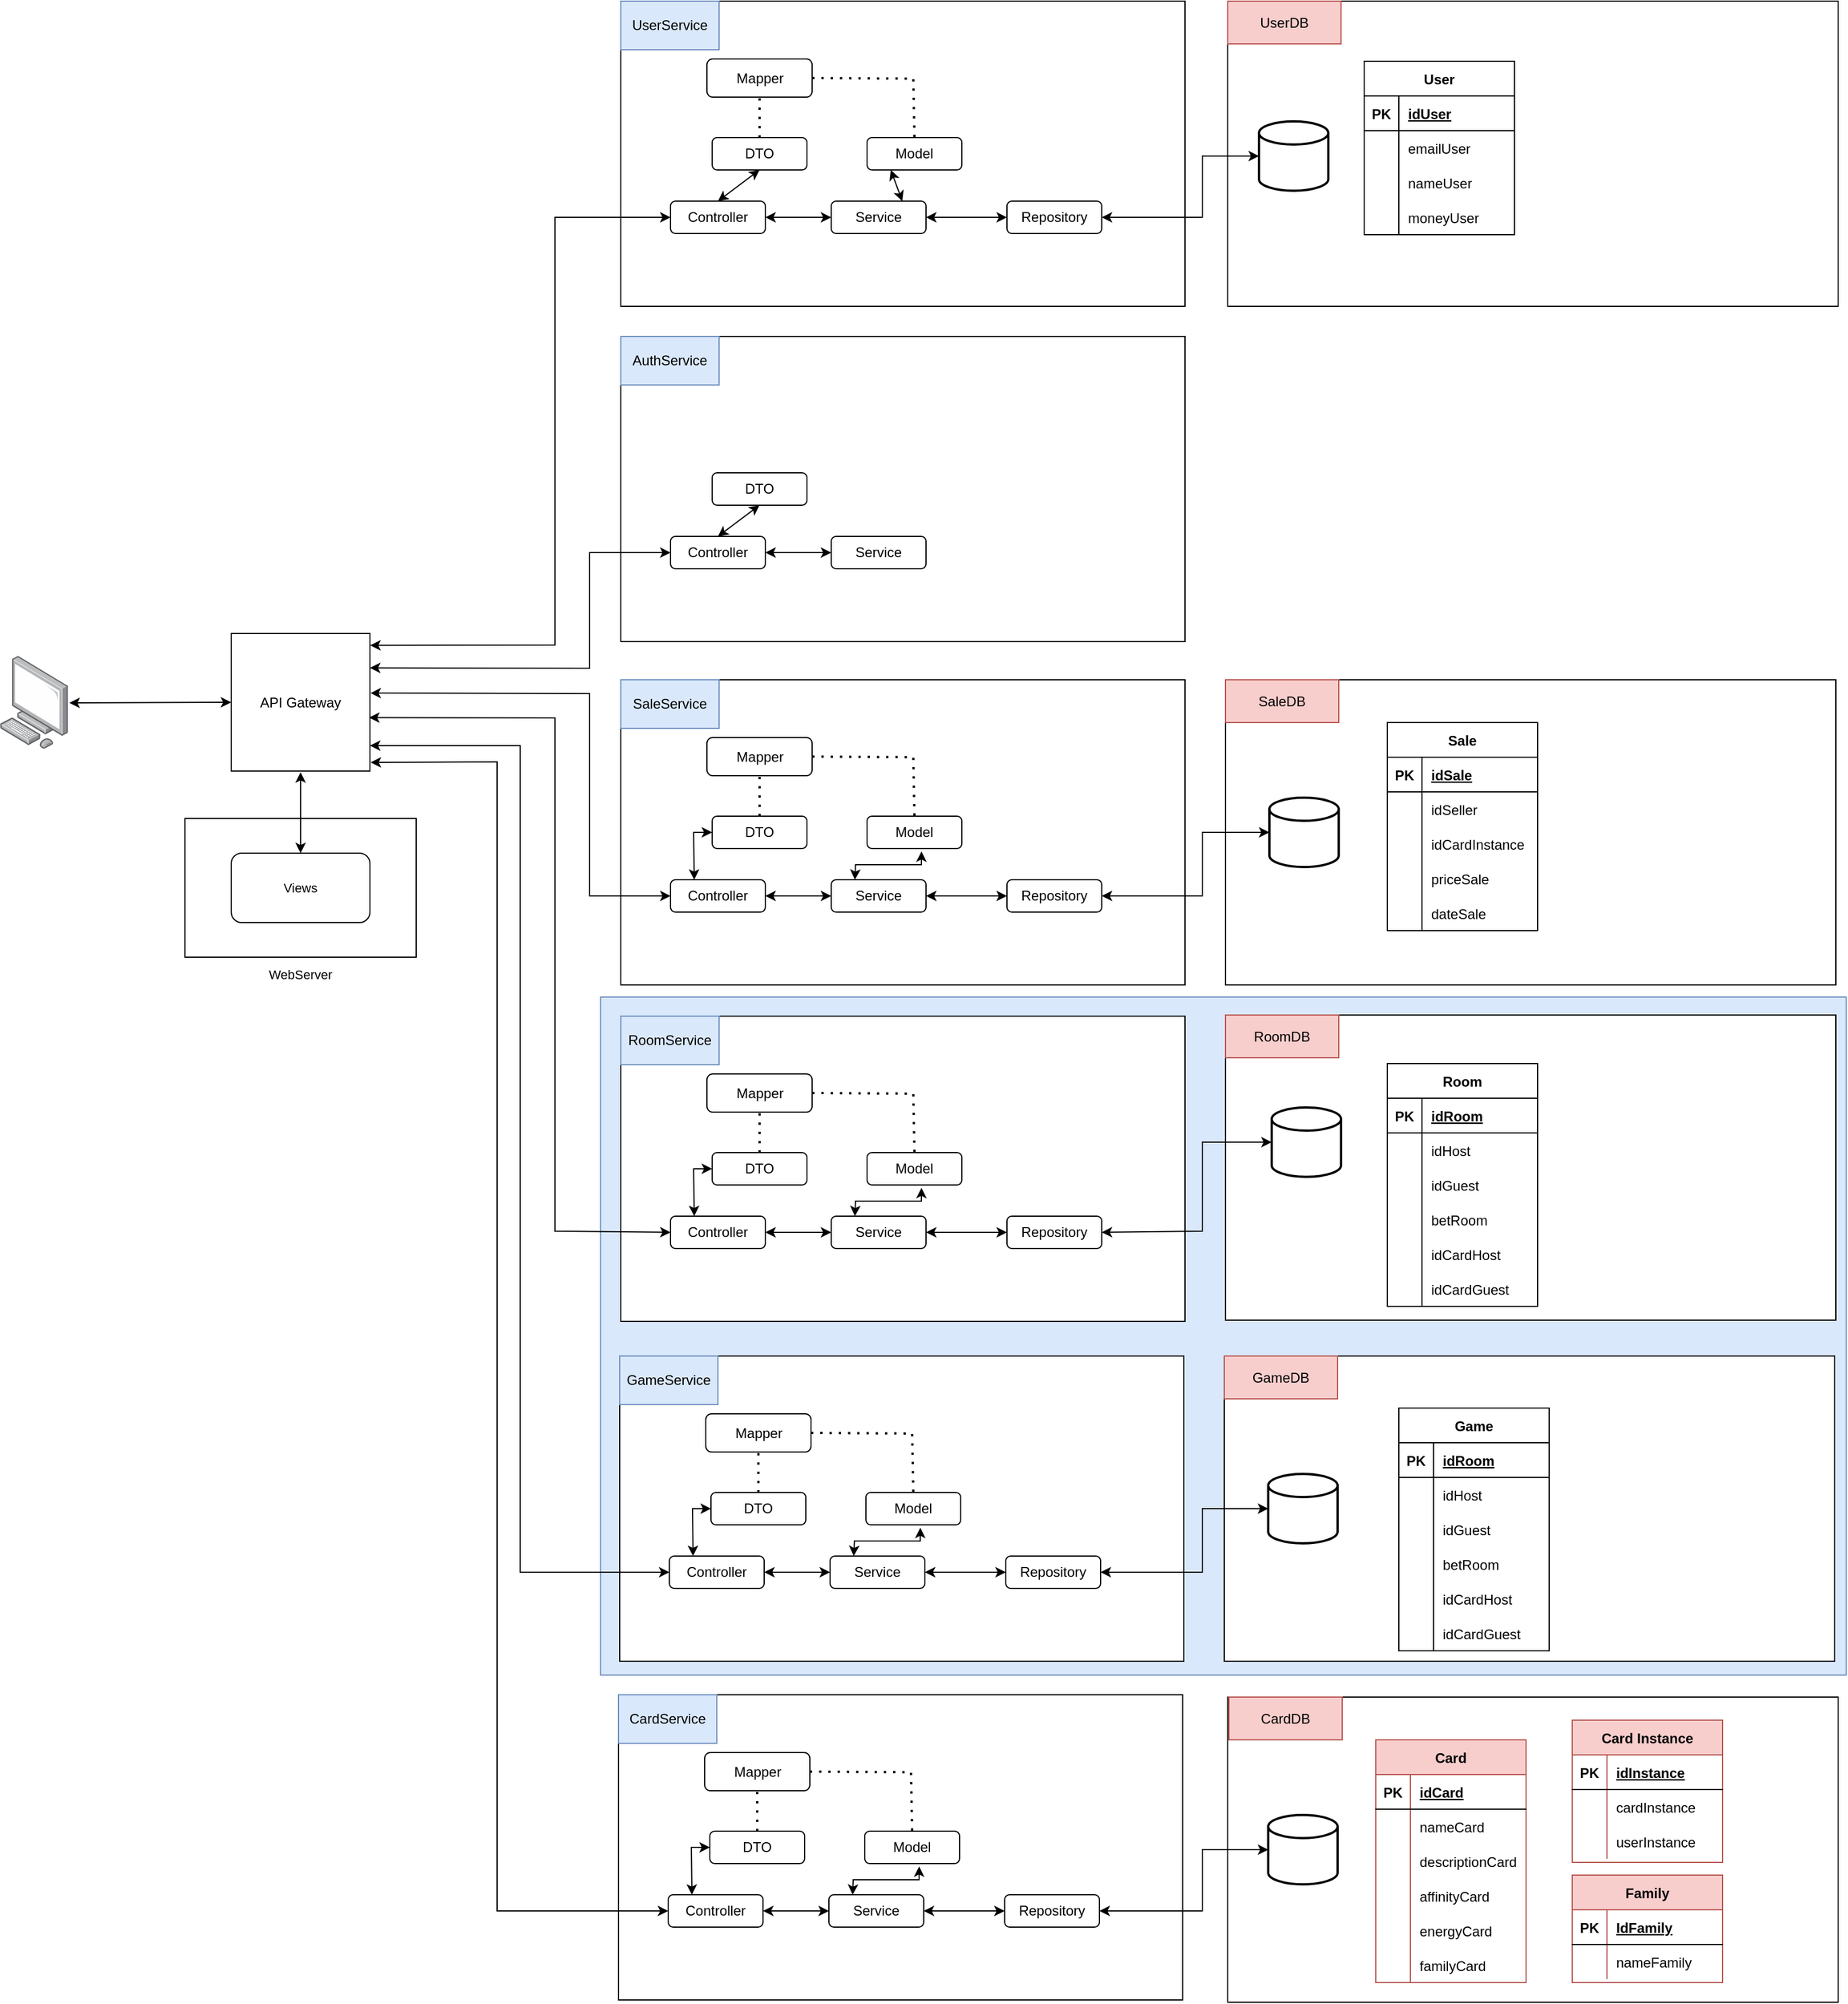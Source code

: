 <mxfile version="18.1.3" type="device"><diagram id="IniIZrNIyrmgRAB47jrN" name="Page-1"><mxGraphModel dx="3134" dy="2238" grid="1" gridSize="10" guides="1" tooltips="1" connect="1" arrows="1" fold="1" page="1" pageScale="1" pageWidth="827" pageHeight="1169" math="0" shadow="0"><root><mxCell id="0"/><mxCell id="1" parent="0"/><mxCell id="Xr_vV925kf8ZLsjUPbU--19" value="" style="rounded=0;whiteSpace=wrap;html=1;fillColor=default;" parent="1" vertex="1"><mxGeometry x="672" y="-277" width="528" height="264" as="geometry"/></mxCell><mxCell id="Xr_vV925kf8ZLsjUPbU--10" value="API Gateway" style="rounded=0;whiteSpace=wrap;html=1;" parent="1" vertex="1"><mxGeometry x="-190" y="270" width="120" height="119" as="geometry"/></mxCell><mxCell id="Xr_vV925kf8ZLsjUPbU--11" value="" style="strokeWidth=2;html=1;shape=mxgraph.flowchart.database;whiteSpace=wrap;" parent="1" vertex="1"><mxGeometry x="699" y="-173" width="60" height="60" as="geometry"/></mxCell><mxCell id="Xr_vV925kf8ZLsjUPbU--13" value="" style="strokeWidth=2;html=1;shape=mxgraph.flowchart.database;whiteSpace=wrap;" parent="1" vertex="1"><mxGeometry x="750" y="340" width="60" height="60" as="geometry"/></mxCell><mxCell id="Xr_vV925kf8ZLsjUPbU--18" value="UserDB" style="rounded=0;whiteSpace=wrap;html=1;fillColor=#f8cecc;strokeColor=#b85450;" parent="1" vertex="1"><mxGeometry x="672" y="-277" width="98" height="37" as="geometry"/></mxCell><mxCell id="Xr_vV925kf8ZLsjUPbU--22" value="" style="group" parent="1" vertex="1" connectable="0"><mxGeometry x="147" y="-277" width="488" height="264" as="geometry"/></mxCell><mxCell id="Xr_vV925kf8ZLsjUPbU--6" value="" style="rounded=0;whiteSpace=wrap;html=1;fillColor=default;" parent="Xr_vV925kf8ZLsjUPbU--22" vertex="1"><mxGeometry width="488" height="264" as="geometry"/></mxCell><mxCell id="Xr_vV925kf8ZLsjUPbU--20" value="UserService" style="rounded=0;whiteSpace=wrap;html=1;fillColor=#dae8fc;strokeColor=#6c8ebf;" parent="Xr_vV925kf8ZLsjUPbU--22" vertex="1"><mxGeometry width="85" height="42" as="geometry"/></mxCell><mxCell id="Xr_vV925kf8ZLsjUPbU--21" value="Controller" style="rounded=1;whiteSpace=wrap;html=1;fillColor=default;" parent="Xr_vV925kf8ZLsjUPbU--22" vertex="1"><mxGeometry x="43" y="173" width="82" height="28" as="geometry"/></mxCell><mxCell id="Xr_vV925kf8ZLsjUPbU--27" value="Mapper" style="rounded=1;whiteSpace=wrap;html=1;fillColor=default;" parent="Xr_vV925kf8ZLsjUPbU--22" vertex="1"><mxGeometry x="74.5" y="50" width="91" height="33" as="geometry"/></mxCell><mxCell id="Xr_vV925kf8ZLsjUPbU--28" value="DTO" style="rounded=1;whiteSpace=wrap;html=1;fillColor=default;" parent="Xr_vV925kf8ZLsjUPbU--22" vertex="1"><mxGeometry x="79" y="118" width="82" height="28" as="geometry"/></mxCell><mxCell id="Xr_vV925kf8ZLsjUPbU--29" value="Service" style="rounded=1;whiteSpace=wrap;html=1;fillColor=default;" parent="Xr_vV925kf8ZLsjUPbU--22" vertex="1"><mxGeometry x="182" y="173" width="82" height="28" as="geometry"/></mxCell><mxCell id="Xr_vV925kf8ZLsjUPbU--30" value="Repository" style="rounded=1;whiteSpace=wrap;html=1;fillColor=default;" parent="Xr_vV925kf8ZLsjUPbU--22" vertex="1"><mxGeometry x="334" y="173" width="82" height="28" as="geometry"/></mxCell><mxCell id="Xr_vV925kf8ZLsjUPbU--31" value="Model" style="rounded=1;whiteSpace=wrap;html=1;fillColor=default;" parent="Xr_vV925kf8ZLsjUPbU--22" vertex="1"><mxGeometry x="213" y="118" width="82" height="28" as="geometry"/></mxCell><mxCell id="Xr_vV925kf8ZLsjUPbU--35" value="" style="endArrow=none;dashed=1;html=1;dashPattern=1 3;strokeWidth=2;rounded=0;exitX=1;exitY=0.5;exitDx=0;exitDy=0;entryX=0.5;entryY=0;entryDx=0;entryDy=0;" parent="Xr_vV925kf8ZLsjUPbU--22" source="Xr_vV925kf8ZLsjUPbU--27" target="Xr_vV925kf8ZLsjUPbU--31" edge="1"><mxGeometry width="50" height="50" relative="1" as="geometry"><mxPoint x="241" y="296" as="sourcePoint"/><mxPoint x="291" y="246" as="targetPoint"/><Array as="points"><mxPoint x="253" y="67"/></Array></mxGeometry></mxCell><mxCell id="Xr_vV925kf8ZLsjUPbU--36" value="" style="endArrow=none;dashed=1;html=1;dashPattern=1 3;strokeWidth=2;rounded=0;entryX=0.5;entryY=1;entryDx=0;entryDy=0;exitX=0.5;exitY=0;exitDx=0;exitDy=0;" parent="Xr_vV925kf8ZLsjUPbU--22" source="Xr_vV925kf8ZLsjUPbU--28" target="Xr_vV925kf8ZLsjUPbU--27" edge="1"><mxGeometry width="50" height="50" relative="1" as="geometry"><mxPoint x="241" y="296" as="sourcePoint"/><mxPoint x="291" y="246" as="targetPoint"/></mxGeometry></mxCell><mxCell id="Xr_vV925kf8ZLsjUPbU--39" value="" style="endArrow=classic;startArrow=classic;html=1;rounded=0;entryX=0;entryY=0.5;entryDx=0;entryDy=0;exitX=1;exitY=0.5;exitDx=0;exitDy=0;" parent="Xr_vV925kf8ZLsjUPbU--22" source="Xr_vV925kf8ZLsjUPbU--21" target="Xr_vV925kf8ZLsjUPbU--29" edge="1"><mxGeometry width="50" height="50" relative="1" as="geometry"><mxPoint x="353" y="297" as="sourcePoint"/><mxPoint x="403" y="247" as="targetPoint"/></mxGeometry></mxCell><mxCell id="Xr_vV925kf8ZLsjUPbU--40" value="" style="endArrow=classic;startArrow=classic;html=1;rounded=0;entryX=0;entryY=0.5;entryDx=0;entryDy=0;exitX=1;exitY=0.5;exitDx=0;exitDy=0;" parent="Xr_vV925kf8ZLsjUPbU--22" source="Xr_vV925kf8ZLsjUPbU--29" target="Xr_vV925kf8ZLsjUPbU--30" edge="1"><mxGeometry width="50" height="50" relative="1" as="geometry"><mxPoint x="353" y="297" as="sourcePoint"/><mxPoint x="403" y="247" as="targetPoint"/></mxGeometry></mxCell><mxCell id="Xr_vV925kf8ZLsjUPbU--56" value="" style="endArrow=classic;startArrow=classic;html=1;rounded=0;fontSize=11;entryX=0.5;entryY=1;entryDx=0;entryDy=0;exitX=0.5;exitY=0;exitDx=0;exitDy=0;" parent="Xr_vV925kf8ZLsjUPbU--22" source="Xr_vV925kf8ZLsjUPbU--21" target="Xr_vV925kf8ZLsjUPbU--28" edge="1"><mxGeometry width="50" height="50" relative="1" as="geometry"><mxPoint x="423" y="357" as="sourcePoint"/><mxPoint x="473" y="307" as="targetPoint"/></mxGeometry></mxCell><mxCell id="Xr_vV925kf8ZLsjUPbU--57" value="" style="endArrow=classic;startArrow=classic;html=1;rounded=0;fontSize=11;entryX=0.25;entryY=1;entryDx=0;entryDy=0;exitX=0.75;exitY=0;exitDx=0;exitDy=0;" parent="Xr_vV925kf8ZLsjUPbU--22" source="Xr_vV925kf8ZLsjUPbU--29" target="Xr_vV925kf8ZLsjUPbU--31" edge="1"><mxGeometry width="50" height="50" relative="1" as="geometry"><mxPoint x="423" y="357" as="sourcePoint"/><mxPoint x="473" y="307" as="targetPoint"/></mxGeometry></mxCell><mxCell id="Xr_vV925kf8ZLsjUPbU--41" value="" style="endArrow=classic;startArrow=classic;html=1;rounded=0;entryX=0;entryY=0.5;entryDx=0;entryDy=0;exitX=1.002;exitY=0.086;exitDx=0;exitDy=0;exitPerimeter=0;" parent="1" source="Xr_vV925kf8ZLsjUPbU--10" target="Xr_vV925kf8ZLsjUPbU--21" edge="1"><mxGeometry width="50" height="50" relative="1" as="geometry"><mxPoint x="-60" y="300" as="sourcePoint"/><mxPoint x="550" y="-30" as="targetPoint"/><Array as="points"><mxPoint x="90" y="280"/><mxPoint x="90" y="-90"/></Array></mxGeometry></mxCell><mxCell id="Xr_vV925kf8ZLsjUPbU--42" value="User" style="shape=table;startSize=30;container=1;collapsible=1;childLayout=tableLayout;fixedRows=1;rowLines=0;fontStyle=1;align=center;resizeLast=1;fillColor=default;" parent="1" vertex="1"><mxGeometry x="790" y="-225" width="130" height="150" as="geometry"><mxRectangle x="790" y="-225" width="70" height="30" as="alternateBounds"/></mxGeometry></mxCell><mxCell id="Xr_vV925kf8ZLsjUPbU--43" value="" style="shape=tableRow;horizontal=0;startSize=0;swimlaneHead=0;swimlaneBody=0;fillColor=none;collapsible=0;dropTarget=0;points=[[0,0.5],[1,0.5]];portConstraint=eastwest;top=0;left=0;right=0;bottom=1;" parent="Xr_vV925kf8ZLsjUPbU--42" vertex="1"><mxGeometry y="30" width="130" height="30" as="geometry"/></mxCell><mxCell id="Xr_vV925kf8ZLsjUPbU--44" value="PK" style="shape=partialRectangle;connectable=0;fillColor=none;top=0;left=0;bottom=0;right=0;fontStyle=1;overflow=hidden;" parent="Xr_vV925kf8ZLsjUPbU--43" vertex="1"><mxGeometry width="30" height="30" as="geometry"><mxRectangle width="30" height="30" as="alternateBounds"/></mxGeometry></mxCell><mxCell id="Xr_vV925kf8ZLsjUPbU--45" value="idUser" style="shape=partialRectangle;connectable=0;fillColor=none;top=0;left=0;bottom=0;right=0;align=left;spacingLeft=6;fontStyle=5;overflow=hidden;" parent="Xr_vV925kf8ZLsjUPbU--43" vertex="1"><mxGeometry x="30" width="100" height="30" as="geometry"><mxRectangle width="100" height="30" as="alternateBounds"/></mxGeometry></mxCell><mxCell id="Xr_vV925kf8ZLsjUPbU--46" value="" style="shape=tableRow;horizontal=0;startSize=0;swimlaneHead=0;swimlaneBody=0;fillColor=none;collapsible=0;dropTarget=0;points=[[0,0.5],[1,0.5]];portConstraint=eastwest;top=0;left=0;right=0;bottom=0;" parent="Xr_vV925kf8ZLsjUPbU--42" vertex="1"><mxGeometry y="60" width="130" height="30" as="geometry"/></mxCell><mxCell id="Xr_vV925kf8ZLsjUPbU--47" value="" style="shape=partialRectangle;connectable=0;fillColor=none;top=0;left=0;bottom=0;right=0;editable=1;overflow=hidden;" parent="Xr_vV925kf8ZLsjUPbU--46" vertex="1"><mxGeometry width="30" height="30" as="geometry"><mxRectangle width="30" height="30" as="alternateBounds"/></mxGeometry></mxCell><mxCell id="Xr_vV925kf8ZLsjUPbU--48" value="emailUser" style="shape=partialRectangle;connectable=0;fillColor=none;top=0;left=0;bottom=0;right=0;align=left;spacingLeft=6;overflow=hidden;" parent="Xr_vV925kf8ZLsjUPbU--46" vertex="1"><mxGeometry x="30" width="100" height="30" as="geometry"><mxRectangle width="100" height="30" as="alternateBounds"/></mxGeometry></mxCell><mxCell id="Xr_vV925kf8ZLsjUPbU--49" value="" style="shape=tableRow;horizontal=0;startSize=0;swimlaneHead=0;swimlaneBody=0;fillColor=none;collapsible=0;dropTarget=0;points=[[0,0.5],[1,0.5]];portConstraint=eastwest;top=0;left=0;right=0;bottom=0;" parent="Xr_vV925kf8ZLsjUPbU--42" vertex="1"><mxGeometry y="90" width="130" height="30" as="geometry"/></mxCell><mxCell id="Xr_vV925kf8ZLsjUPbU--50" value="" style="shape=partialRectangle;connectable=0;fillColor=none;top=0;left=0;bottom=0;right=0;editable=1;overflow=hidden;" parent="Xr_vV925kf8ZLsjUPbU--49" vertex="1"><mxGeometry width="30" height="30" as="geometry"><mxRectangle width="30" height="30" as="alternateBounds"/></mxGeometry></mxCell><mxCell id="Xr_vV925kf8ZLsjUPbU--51" value="nameUser    " style="shape=partialRectangle;connectable=0;fillColor=none;top=0;left=0;bottom=0;right=0;align=left;spacingLeft=6;overflow=hidden;" parent="Xr_vV925kf8ZLsjUPbU--49" vertex="1"><mxGeometry x="30" width="100" height="30" as="geometry"><mxRectangle width="100" height="30" as="alternateBounds"/></mxGeometry></mxCell><mxCell id="Xr_vV925kf8ZLsjUPbU--52" value="" style="shape=tableRow;horizontal=0;startSize=0;swimlaneHead=0;swimlaneBody=0;fillColor=none;collapsible=0;dropTarget=0;points=[[0,0.5],[1,0.5]];portConstraint=eastwest;top=0;left=0;right=0;bottom=0;" parent="Xr_vV925kf8ZLsjUPbU--42" vertex="1"><mxGeometry y="120" width="130" height="30" as="geometry"/></mxCell><mxCell id="Xr_vV925kf8ZLsjUPbU--53" value="" style="shape=partialRectangle;connectable=0;fillColor=none;top=0;left=0;bottom=0;right=0;editable=1;overflow=hidden;" parent="Xr_vV925kf8ZLsjUPbU--52" vertex="1"><mxGeometry width="30" height="30" as="geometry"><mxRectangle width="30" height="30" as="alternateBounds"/></mxGeometry></mxCell><mxCell id="Xr_vV925kf8ZLsjUPbU--54" value="moneyUser" style="shape=partialRectangle;connectable=0;fillColor=none;top=0;left=0;bottom=0;right=0;align=left;spacingLeft=6;overflow=hidden;" parent="Xr_vV925kf8ZLsjUPbU--52" vertex="1"><mxGeometry x="30" width="100" height="30" as="geometry"><mxRectangle width="100" height="30" as="alternateBounds"/></mxGeometry></mxCell><mxCell id="Xr_vV925kf8ZLsjUPbU--61" value="" style="group" parent="1" vertex="1" connectable="0"><mxGeometry x="147" y="13" width="1060" height="1158" as="geometry"/></mxCell><mxCell id="Xr_vV925kf8ZLsjUPbU--62" value="" style="rounded=0;whiteSpace=wrap;html=1;fillColor=default;" parent="Xr_vV925kf8ZLsjUPbU--61" vertex="1"><mxGeometry width="488" height="264" as="geometry"/></mxCell><mxCell id="Xr_vV925kf8ZLsjUPbU--63" value="AuthService" style="rounded=0;whiteSpace=wrap;html=1;fillColor=#dae8fc;strokeColor=#6c8ebf;" parent="Xr_vV925kf8ZLsjUPbU--61" vertex="1"><mxGeometry width="85" height="42" as="geometry"/></mxCell><mxCell id="Xr_vV925kf8ZLsjUPbU--64" value="Controller" style="rounded=1;whiteSpace=wrap;html=1;fillColor=default;" parent="Xr_vV925kf8ZLsjUPbU--61" vertex="1"><mxGeometry x="43" y="173" width="82" height="28" as="geometry"/></mxCell><mxCell id="Xr_vV925kf8ZLsjUPbU--66" value="DTO" style="rounded=1;whiteSpace=wrap;html=1;fillColor=default;" parent="Xr_vV925kf8ZLsjUPbU--61" vertex="1"><mxGeometry x="79" y="118" width="82" height="28" as="geometry"/></mxCell><mxCell id="Xr_vV925kf8ZLsjUPbU--67" value="Service" style="rounded=1;whiteSpace=wrap;html=1;fillColor=default;" parent="Xr_vV925kf8ZLsjUPbU--61" vertex="1"><mxGeometry x="182" y="173" width="82" height="28" as="geometry"/></mxCell><mxCell id="Xr_vV925kf8ZLsjUPbU--72" value="" style="endArrow=classic;startArrow=classic;html=1;rounded=0;entryX=0;entryY=0.5;entryDx=0;entryDy=0;exitX=1;exitY=0.5;exitDx=0;exitDy=0;" parent="Xr_vV925kf8ZLsjUPbU--61" source="Xr_vV925kf8ZLsjUPbU--64" target="Xr_vV925kf8ZLsjUPbU--67" edge="1"><mxGeometry width="50" height="50" relative="1" as="geometry"><mxPoint x="353" y="297" as="sourcePoint"/><mxPoint x="403" y="247" as="targetPoint"/></mxGeometry></mxCell><mxCell id="Xr_vV925kf8ZLsjUPbU--74" value="" style="endArrow=classic;startArrow=classic;html=1;rounded=0;fontSize=11;entryX=0.5;entryY=1;entryDx=0;entryDy=0;exitX=0.5;exitY=0;exitDx=0;exitDy=0;" parent="Xr_vV925kf8ZLsjUPbU--61" source="Xr_vV925kf8ZLsjUPbU--64" target="Xr_vV925kf8ZLsjUPbU--66" edge="1"><mxGeometry width="50" height="50" relative="1" as="geometry"><mxPoint x="423" y="357" as="sourcePoint"/><mxPoint x="473" y="307" as="targetPoint"/></mxGeometry></mxCell><mxCell id="Xr_vV925kf8ZLsjUPbU--85" value="" style="group" parent="Xr_vV925kf8ZLsjUPbU--61" vertex="1" connectable="0"><mxGeometry y="297" width="488" height="264" as="geometry"/></mxCell><mxCell id="Xr_vV925kf8ZLsjUPbU--86" value="" style="rounded=0;whiteSpace=wrap;html=1;fillColor=default;" parent="Xr_vV925kf8ZLsjUPbU--85" vertex="1"><mxGeometry width="488" height="264" as="geometry"/></mxCell><mxCell id="Xr_vV925kf8ZLsjUPbU--87" value="SaleService" style="rounded=0;whiteSpace=wrap;html=1;fillColor=#dae8fc;strokeColor=#6c8ebf;" parent="Xr_vV925kf8ZLsjUPbU--85" vertex="1"><mxGeometry width="85" height="42" as="geometry"/></mxCell><mxCell id="Xr_vV925kf8ZLsjUPbU--88" value="Controller" style="rounded=1;whiteSpace=wrap;html=1;fillColor=default;" parent="Xr_vV925kf8ZLsjUPbU--85" vertex="1"><mxGeometry x="43" y="173" width="82" height="28" as="geometry"/></mxCell><mxCell id="Xr_vV925kf8ZLsjUPbU--89" value="Mapper" style="rounded=1;whiteSpace=wrap;html=1;fillColor=default;" parent="Xr_vV925kf8ZLsjUPbU--85" vertex="1"><mxGeometry x="74.5" y="50" width="91" height="33" as="geometry"/></mxCell><mxCell id="Xr_vV925kf8ZLsjUPbU--90" value="DTO" style="rounded=1;whiteSpace=wrap;html=1;fillColor=default;" parent="Xr_vV925kf8ZLsjUPbU--85" vertex="1"><mxGeometry x="79" y="118" width="82" height="28" as="geometry"/></mxCell><mxCell id="Xr_vV925kf8ZLsjUPbU--91" value="Service" style="rounded=1;whiteSpace=wrap;html=1;fillColor=default;" parent="Xr_vV925kf8ZLsjUPbU--85" vertex="1"><mxGeometry x="182" y="173" width="82" height="28" as="geometry"/></mxCell><mxCell id="Xr_vV925kf8ZLsjUPbU--92" value="Repository" style="rounded=1;whiteSpace=wrap;html=1;fillColor=default;" parent="Xr_vV925kf8ZLsjUPbU--85" vertex="1"><mxGeometry x="334" y="173" width="82" height="28" as="geometry"/></mxCell><mxCell id="Xr_vV925kf8ZLsjUPbU--93" value="Model" style="rounded=1;whiteSpace=wrap;html=1;fillColor=default;" parent="Xr_vV925kf8ZLsjUPbU--85" vertex="1"><mxGeometry x="213" y="118" width="82" height="28" as="geometry"/></mxCell><mxCell id="Xr_vV925kf8ZLsjUPbU--94" value="" style="endArrow=none;dashed=1;html=1;dashPattern=1 3;strokeWidth=2;rounded=0;exitX=1;exitY=0.5;exitDx=0;exitDy=0;entryX=0.5;entryY=0;entryDx=0;entryDy=0;" parent="Xr_vV925kf8ZLsjUPbU--85" source="Xr_vV925kf8ZLsjUPbU--89" target="Xr_vV925kf8ZLsjUPbU--93" edge="1"><mxGeometry width="50" height="50" relative="1" as="geometry"><mxPoint x="241" y="296" as="sourcePoint"/><mxPoint x="291" y="246" as="targetPoint"/><Array as="points"><mxPoint x="253" y="67"/></Array></mxGeometry></mxCell><mxCell id="Xr_vV925kf8ZLsjUPbU--95" value="" style="endArrow=none;dashed=1;html=1;dashPattern=1 3;strokeWidth=2;rounded=0;entryX=0.5;entryY=1;entryDx=0;entryDy=0;exitX=0.5;exitY=0;exitDx=0;exitDy=0;" parent="Xr_vV925kf8ZLsjUPbU--85" source="Xr_vV925kf8ZLsjUPbU--90" target="Xr_vV925kf8ZLsjUPbU--89" edge="1"><mxGeometry width="50" height="50" relative="1" as="geometry"><mxPoint x="241" y="296" as="sourcePoint"/><mxPoint x="291" y="246" as="targetPoint"/></mxGeometry></mxCell><mxCell id="Xr_vV925kf8ZLsjUPbU--96" value="" style="endArrow=classic;startArrow=classic;html=1;rounded=0;entryX=0;entryY=0.5;entryDx=0;entryDy=0;exitX=1;exitY=0.5;exitDx=0;exitDy=0;" parent="Xr_vV925kf8ZLsjUPbU--85" source="Xr_vV925kf8ZLsjUPbU--88" target="Xr_vV925kf8ZLsjUPbU--91" edge="1"><mxGeometry width="50" height="50" relative="1" as="geometry"><mxPoint x="353" y="297" as="sourcePoint"/><mxPoint x="403" y="247" as="targetPoint"/></mxGeometry></mxCell><mxCell id="Xr_vV925kf8ZLsjUPbU--97" value="" style="endArrow=classic;startArrow=classic;html=1;rounded=0;entryX=0;entryY=0.5;entryDx=0;entryDy=0;exitX=1;exitY=0.5;exitDx=0;exitDy=0;" parent="Xr_vV925kf8ZLsjUPbU--85" source="Xr_vV925kf8ZLsjUPbU--91" target="Xr_vV925kf8ZLsjUPbU--92" edge="1"><mxGeometry width="50" height="50" relative="1" as="geometry"><mxPoint x="353" y="297" as="sourcePoint"/><mxPoint x="403" y="247" as="targetPoint"/></mxGeometry></mxCell><mxCell id="Xr_vV925kf8ZLsjUPbU--98" value="" style="endArrow=classic;startArrow=classic;html=1;rounded=0;fontSize=11;entryX=0;entryY=0.5;entryDx=0;entryDy=0;exitX=0.25;exitY=0;exitDx=0;exitDy=0;" parent="Xr_vV925kf8ZLsjUPbU--85" source="Xr_vV925kf8ZLsjUPbU--88" target="Xr_vV925kf8ZLsjUPbU--90" edge="1"><mxGeometry width="50" height="50" relative="1" as="geometry"><mxPoint x="423" y="357" as="sourcePoint"/><mxPoint x="473" y="307" as="targetPoint"/><Array as="points"><mxPoint x="63" y="132"/></Array></mxGeometry></mxCell><mxCell id="Xr_vV925kf8ZLsjUPbU--99" value="" style="endArrow=classic;startArrow=classic;html=1;rounded=0;fontSize=11;entryX=0.574;entryY=1.089;entryDx=0;entryDy=0;exitX=0.25;exitY=0;exitDx=0;exitDy=0;entryPerimeter=0;" parent="Xr_vV925kf8ZLsjUPbU--85" source="Xr_vV925kf8ZLsjUPbU--91" target="Xr_vV925kf8ZLsjUPbU--93" edge="1"><mxGeometry width="50" height="50" relative="1" as="geometry"><mxPoint x="423" y="357" as="sourcePoint"/><mxPoint x="473" y="307" as="targetPoint"/><Array as="points"><mxPoint x="203" y="160"/><mxPoint x="260" y="160"/></Array></mxGeometry></mxCell><mxCell id="Xr_vV925kf8ZLsjUPbU--100" value="" style="rounded=0;whiteSpace=wrap;html=1;fillColor=default;" parent="Xr_vV925kf8ZLsjUPbU--61" vertex="1"><mxGeometry x="523" y="297" width="528" height="264" as="geometry"/></mxCell><mxCell id="Xr_vV925kf8ZLsjUPbU--101" value="SaleDB" style="rounded=0;whiteSpace=wrap;html=1;fillColor=#f8cecc;strokeColor=#b85450;" parent="Xr_vV925kf8ZLsjUPbU--61" vertex="1"><mxGeometry x="523" y="297" width="98" height="37" as="geometry"/></mxCell><mxCell id="Xr_vV925kf8ZLsjUPbU--14" value="" style="strokeWidth=2;html=1;shape=mxgraph.flowchart.database;whiteSpace=wrap;" parent="Xr_vV925kf8ZLsjUPbU--61" vertex="1"><mxGeometry x="561" y="399" width="60" height="60" as="geometry"/></mxCell><mxCell id="Xr_vV925kf8ZLsjUPbU--106" value="" style="endArrow=classic;startArrow=classic;html=1;rounded=0;fontSize=11;entryX=1;entryY=0.5;entryDx=0;entryDy=0;exitX=0;exitY=0.5;exitDx=0;exitDy=0;exitPerimeter=0;" parent="Xr_vV925kf8ZLsjUPbU--61" source="Xr_vV925kf8ZLsjUPbU--14" target="Xr_vV925kf8ZLsjUPbU--92" edge="1"><mxGeometry width="50" height="50" relative="1" as="geometry"><mxPoint x="233" y="317" as="sourcePoint"/><mxPoint x="283" y="267" as="targetPoint"/><Array as="points"><mxPoint x="503" y="429"/><mxPoint x="503" y="484"/></Array></mxGeometry></mxCell><mxCell id="Xr_vV925kf8ZLsjUPbU--107" value="Sale" style="shape=table;startSize=30;container=1;collapsible=1;childLayout=tableLayout;fixedRows=1;rowLines=0;fontStyle=1;align=center;resizeLast=1;fillColor=default;" parent="Xr_vV925kf8ZLsjUPbU--61" vertex="1"><mxGeometry x="663" y="334" width="130" height="180" as="geometry"><mxRectangle x="790" y="-225" width="70" height="30" as="alternateBounds"/></mxGeometry></mxCell><mxCell id="Xr_vV925kf8ZLsjUPbU--108" value="" style="shape=tableRow;horizontal=0;startSize=0;swimlaneHead=0;swimlaneBody=0;fillColor=none;collapsible=0;dropTarget=0;points=[[0,0.5],[1,0.5]];portConstraint=eastwest;top=0;left=0;right=0;bottom=1;" parent="Xr_vV925kf8ZLsjUPbU--107" vertex="1"><mxGeometry y="30" width="130" height="30" as="geometry"/></mxCell><mxCell id="Xr_vV925kf8ZLsjUPbU--109" value="PK" style="shape=partialRectangle;connectable=0;fillColor=none;top=0;left=0;bottom=0;right=0;fontStyle=1;overflow=hidden;" parent="Xr_vV925kf8ZLsjUPbU--108" vertex="1"><mxGeometry width="30" height="30" as="geometry"><mxRectangle width="30" height="30" as="alternateBounds"/></mxGeometry></mxCell><mxCell id="Xr_vV925kf8ZLsjUPbU--110" value="idSale" style="shape=partialRectangle;connectable=0;fillColor=none;top=0;left=0;bottom=0;right=0;align=left;spacingLeft=6;fontStyle=5;overflow=hidden;" parent="Xr_vV925kf8ZLsjUPbU--108" vertex="1"><mxGeometry x="30" width="100" height="30" as="geometry"><mxRectangle width="100" height="30" as="alternateBounds"/></mxGeometry></mxCell><mxCell id="Xr_vV925kf8ZLsjUPbU--111" value="" style="shape=tableRow;horizontal=0;startSize=0;swimlaneHead=0;swimlaneBody=0;fillColor=none;collapsible=0;dropTarget=0;points=[[0,0.5],[1,0.5]];portConstraint=eastwest;top=0;left=0;right=0;bottom=0;" parent="Xr_vV925kf8ZLsjUPbU--107" vertex="1"><mxGeometry y="60" width="130" height="30" as="geometry"/></mxCell><mxCell id="Xr_vV925kf8ZLsjUPbU--112" value="" style="shape=partialRectangle;connectable=0;fillColor=none;top=0;left=0;bottom=0;right=0;editable=1;overflow=hidden;" parent="Xr_vV925kf8ZLsjUPbU--111" vertex="1"><mxGeometry width="30" height="30" as="geometry"><mxRectangle width="30" height="30" as="alternateBounds"/></mxGeometry></mxCell><mxCell id="Xr_vV925kf8ZLsjUPbU--113" value="idSeller" style="shape=partialRectangle;connectable=0;fillColor=none;top=0;left=0;bottom=0;right=0;align=left;spacingLeft=6;overflow=hidden;" parent="Xr_vV925kf8ZLsjUPbU--111" vertex="1"><mxGeometry x="30" width="100" height="30" as="geometry"><mxRectangle width="100" height="30" as="alternateBounds"/></mxGeometry></mxCell><mxCell id="Xr_vV925kf8ZLsjUPbU--114" value="" style="shape=tableRow;horizontal=0;startSize=0;swimlaneHead=0;swimlaneBody=0;fillColor=none;collapsible=0;dropTarget=0;points=[[0,0.5],[1,0.5]];portConstraint=eastwest;top=0;left=0;right=0;bottom=0;" parent="Xr_vV925kf8ZLsjUPbU--107" vertex="1"><mxGeometry y="90" width="130" height="30" as="geometry"/></mxCell><mxCell id="Xr_vV925kf8ZLsjUPbU--115" value="" style="shape=partialRectangle;connectable=0;fillColor=none;top=0;left=0;bottom=0;right=0;editable=1;overflow=hidden;" parent="Xr_vV925kf8ZLsjUPbU--114" vertex="1"><mxGeometry width="30" height="30" as="geometry"><mxRectangle width="30" height="30" as="alternateBounds"/></mxGeometry></mxCell><mxCell id="Xr_vV925kf8ZLsjUPbU--116" value="idCardInstance" style="shape=partialRectangle;connectable=0;fillColor=none;top=0;left=0;bottom=0;right=0;align=left;spacingLeft=6;overflow=hidden;" parent="Xr_vV925kf8ZLsjUPbU--114" vertex="1"><mxGeometry x="30" width="100" height="30" as="geometry"><mxRectangle width="100" height="30" as="alternateBounds"/></mxGeometry></mxCell><mxCell id="Xr_vV925kf8ZLsjUPbU--117" value="" style="shape=tableRow;horizontal=0;startSize=0;swimlaneHead=0;swimlaneBody=0;fillColor=none;collapsible=0;dropTarget=0;points=[[0,0.5],[1,0.5]];portConstraint=eastwest;top=0;left=0;right=0;bottom=0;" parent="Xr_vV925kf8ZLsjUPbU--107" vertex="1"><mxGeometry y="120" width="130" height="30" as="geometry"/></mxCell><mxCell id="Xr_vV925kf8ZLsjUPbU--118" value="" style="shape=partialRectangle;connectable=0;fillColor=none;top=0;left=0;bottom=0;right=0;editable=1;overflow=hidden;" parent="Xr_vV925kf8ZLsjUPbU--117" vertex="1"><mxGeometry width="30" height="30" as="geometry"><mxRectangle width="30" height="30" as="alternateBounds"/></mxGeometry></mxCell><mxCell id="Xr_vV925kf8ZLsjUPbU--119" value="priceSale" style="shape=partialRectangle;connectable=0;fillColor=none;top=0;left=0;bottom=0;right=0;align=left;spacingLeft=6;overflow=hidden;" parent="Xr_vV925kf8ZLsjUPbU--117" vertex="1"><mxGeometry x="30" width="100" height="30" as="geometry"><mxRectangle width="100" height="30" as="alternateBounds"/></mxGeometry></mxCell><mxCell id="Xr_vV925kf8ZLsjUPbU--120" value="" style="shape=tableRow;horizontal=0;startSize=0;swimlaneHead=0;swimlaneBody=0;fillColor=none;collapsible=0;dropTarget=0;points=[[0,0.5],[1,0.5]];portConstraint=eastwest;top=0;left=0;right=0;bottom=0;" parent="Xr_vV925kf8ZLsjUPbU--107" vertex="1"><mxGeometry y="150" width="130" height="30" as="geometry"/></mxCell><mxCell id="Xr_vV925kf8ZLsjUPbU--121" value="" style="shape=partialRectangle;connectable=0;fillColor=none;top=0;left=0;bottom=0;right=0;editable=1;overflow=hidden;" parent="Xr_vV925kf8ZLsjUPbU--120" vertex="1"><mxGeometry width="30" height="30" as="geometry"><mxRectangle width="30" height="30" as="alternateBounds"/></mxGeometry></mxCell><mxCell id="Xr_vV925kf8ZLsjUPbU--122" value="dateSale" style="shape=partialRectangle;connectable=0;fillColor=none;top=0;left=0;bottom=0;right=0;align=left;spacingLeft=6;overflow=hidden;" parent="Xr_vV925kf8ZLsjUPbU--120" vertex="1"><mxGeometry x="30" width="100" height="30" as="geometry"><mxRectangle width="100" height="30" as="alternateBounds"/></mxGeometry></mxCell><mxCell id="Xr_vV925kf8ZLsjUPbU--123" value="" style="group" parent="Xr_vV925kf8ZLsjUPbU--61" vertex="1" connectable="0"><mxGeometry y="588" width="1060" height="570" as="geometry"/></mxCell><mxCell id="YwCwF1l8KUmfA660LNX4-30" value="" style="rounded=0;whiteSpace=wrap;html=1;fillColor=#dae8fc;strokeColor=#6c8ebf;" vertex="1" parent="Xr_vV925kf8ZLsjUPbU--123"><mxGeometry x="-17.5" y="-16.5" width="1077.5" height="586.5" as="geometry"/></mxCell><mxCell id="Xr_vV925kf8ZLsjUPbU--124" value="" style="rounded=0;whiteSpace=wrap;html=1;fillColor=default;" parent="Xr_vV925kf8ZLsjUPbU--123" vertex="1"><mxGeometry width="488" height="264" as="geometry"/></mxCell><mxCell id="Xr_vV925kf8ZLsjUPbU--125" value="RoomService" style="rounded=0;whiteSpace=wrap;html=1;fillColor=#dae8fc;strokeColor=#6c8ebf;" parent="Xr_vV925kf8ZLsjUPbU--123" vertex="1"><mxGeometry width="85" height="42" as="geometry"/></mxCell><mxCell id="Xr_vV925kf8ZLsjUPbU--126" value="Controller" style="rounded=1;whiteSpace=wrap;html=1;fillColor=default;" parent="Xr_vV925kf8ZLsjUPbU--123" vertex="1"><mxGeometry x="43" y="173" width="82" height="28" as="geometry"/></mxCell><mxCell id="Xr_vV925kf8ZLsjUPbU--127" value="Mapper" style="rounded=1;whiteSpace=wrap;html=1;fillColor=default;" parent="Xr_vV925kf8ZLsjUPbU--123" vertex="1"><mxGeometry x="74.5" y="50" width="91" height="33" as="geometry"/></mxCell><mxCell id="Xr_vV925kf8ZLsjUPbU--128" value="DTO" style="rounded=1;whiteSpace=wrap;html=1;fillColor=default;" parent="Xr_vV925kf8ZLsjUPbU--123" vertex="1"><mxGeometry x="79" y="118" width="82" height="28" as="geometry"/></mxCell><mxCell id="Xr_vV925kf8ZLsjUPbU--129" value="Service" style="rounded=1;whiteSpace=wrap;html=1;fillColor=default;" parent="Xr_vV925kf8ZLsjUPbU--123" vertex="1"><mxGeometry x="182" y="173" width="82" height="28" as="geometry"/></mxCell><mxCell id="Xr_vV925kf8ZLsjUPbU--130" value="Repository" style="rounded=1;whiteSpace=wrap;html=1;fillColor=default;" parent="Xr_vV925kf8ZLsjUPbU--123" vertex="1"><mxGeometry x="334" y="173" width="82" height="28" as="geometry"/></mxCell><mxCell id="Xr_vV925kf8ZLsjUPbU--131" value="Model" style="rounded=1;whiteSpace=wrap;html=1;fillColor=default;" parent="Xr_vV925kf8ZLsjUPbU--123" vertex="1"><mxGeometry x="213" y="118" width="82" height="28" as="geometry"/></mxCell><mxCell id="Xr_vV925kf8ZLsjUPbU--132" value="" style="endArrow=none;dashed=1;html=1;dashPattern=1 3;strokeWidth=2;rounded=0;exitX=1;exitY=0.5;exitDx=0;exitDy=0;entryX=0.5;entryY=0;entryDx=0;entryDy=0;" parent="Xr_vV925kf8ZLsjUPbU--123" source="Xr_vV925kf8ZLsjUPbU--127" target="Xr_vV925kf8ZLsjUPbU--131" edge="1"><mxGeometry width="50" height="50" relative="1" as="geometry"><mxPoint x="241" y="296" as="sourcePoint"/><mxPoint x="291" y="246" as="targetPoint"/><Array as="points"><mxPoint x="253" y="67"/></Array></mxGeometry></mxCell><mxCell id="Xr_vV925kf8ZLsjUPbU--133" value="" style="endArrow=none;dashed=1;html=1;dashPattern=1 3;strokeWidth=2;rounded=0;entryX=0.5;entryY=1;entryDx=0;entryDy=0;exitX=0.5;exitY=0;exitDx=0;exitDy=0;" parent="Xr_vV925kf8ZLsjUPbU--123" source="Xr_vV925kf8ZLsjUPbU--128" target="Xr_vV925kf8ZLsjUPbU--127" edge="1"><mxGeometry width="50" height="50" relative="1" as="geometry"><mxPoint x="241" y="296" as="sourcePoint"/><mxPoint x="291" y="246" as="targetPoint"/></mxGeometry></mxCell><mxCell id="Xr_vV925kf8ZLsjUPbU--134" value="" style="endArrow=classic;startArrow=classic;html=1;rounded=0;entryX=0;entryY=0.5;entryDx=0;entryDy=0;exitX=1;exitY=0.5;exitDx=0;exitDy=0;" parent="Xr_vV925kf8ZLsjUPbU--123" source="Xr_vV925kf8ZLsjUPbU--126" target="Xr_vV925kf8ZLsjUPbU--129" edge="1"><mxGeometry width="50" height="50" relative="1" as="geometry"><mxPoint x="353" y="297" as="sourcePoint"/><mxPoint x="403" y="247" as="targetPoint"/></mxGeometry></mxCell><mxCell id="Xr_vV925kf8ZLsjUPbU--135" value="" style="endArrow=classic;startArrow=classic;html=1;rounded=0;entryX=0;entryY=0.5;entryDx=0;entryDy=0;exitX=1;exitY=0.5;exitDx=0;exitDy=0;" parent="Xr_vV925kf8ZLsjUPbU--123" source="Xr_vV925kf8ZLsjUPbU--129" target="Xr_vV925kf8ZLsjUPbU--130" edge="1"><mxGeometry width="50" height="50" relative="1" as="geometry"><mxPoint x="353" y="297" as="sourcePoint"/><mxPoint x="403" y="247" as="targetPoint"/></mxGeometry></mxCell><mxCell id="Xr_vV925kf8ZLsjUPbU--136" value="" style="endArrow=classic;startArrow=classic;html=1;rounded=0;fontSize=11;entryX=0;entryY=0.5;entryDx=0;entryDy=0;exitX=0.25;exitY=0;exitDx=0;exitDy=0;" parent="Xr_vV925kf8ZLsjUPbU--123" source="Xr_vV925kf8ZLsjUPbU--126" target="Xr_vV925kf8ZLsjUPbU--128" edge="1"><mxGeometry width="50" height="50" relative="1" as="geometry"><mxPoint x="423" y="357" as="sourcePoint"/><mxPoint x="473" y="307" as="targetPoint"/><Array as="points"><mxPoint x="63" y="132"/></Array></mxGeometry></mxCell><mxCell id="Xr_vV925kf8ZLsjUPbU--137" value="" style="endArrow=classic;startArrow=classic;html=1;rounded=0;fontSize=11;entryX=0.574;entryY=1.089;entryDx=0;entryDy=0;exitX=0.25;exitY=0;exitDx=0;exitDy=0;entryPerimeter=0;" parent="Xr_vV925kf8ZLsjUPbU--123" source="Xr_vV925kf8ZLsjUPbU--129" target="Xr_vV925kf8ZLsjUPbU--131" edge="1"><mxGeometry width="50" height="50" relative="1" as="geometry"><mxPoint x="423" y="357" as="sourcePoint"/><mxPoint x="473" y="307" as="targetPoint"/><Array as="points"><mxPoint x="203" y="160"/><mxPoint x="260" y="160"/></Array></mxGeometry></mxCell><mxCell id="Xr_vV925kf8ZLsjUPbU--180" value="" style="group" parent="Xr_vV925kf8ZLsjUPbU--61" vertex="1" connectable="0"><mxGeometry x="-1" y="882" width="488" height="264" as="geometry"/></mxCell><mxCell id="Xr_vV925kf8ZLsjUPbU--181" value="" style="rounded=0;whiteSpace=wrap;html=1;fillColor=default;" parent="Xr_vV925kf8ZLsjUPbU--180" vertex="1"><mxGeometry width="488" height="264" as="geometry"/></mxCell><mxCell id="Xr_vV925kf8ZLsjUPbU--182" value="GameService" style="rounded=0;whiteSpace=wrap;html=1;fillColor=#dae8fc;strokeColor=#6c8ebf;" parent="Xr_vV925kf8ZLsjUPbU--180" vertex="1"><mxGeometry width="85" height="42" as="geometry"/></mxCell><mxCell id="Xr_vV925kf8ZLsjUPbU--183" value="Controller" style="rounded=1;whiteSpace=wrap;html=1;fillColor=default;" parent="Xr_vV925kf8ZLsjUPbU--180" vertex="1"><mxGeometry x="43" y="173" width="82" height="28" as="geometry"/></mxCell><mxCell id="Xr_vV925kf8ZLsjUPbU--184" value="Mapper" style="rounded=1;whiteSpace=wrap;html=1;fillColor=default;" parent="Xr_vV925kf8ZLsjUPbU--180" vertex="1"><mxGeometry x="74.5" y="50" width="91" height="33" as="geometry"/></mxCell><mxCell id="Xr_vV925kf8ZLsjUPbU--185" value="DTO" style="rounded=1;whiteSpace=wrap;html=1;fillColor=default;" parent="Xr_vV925kf8ZLsjUPbU--180" vertex="1"><mxGeometry x="79" y="118" width="82" height="28" as="geometry"/></mxCell><mxCell id="Xr_vV925kf8ZLsjUPbU--186" value="Service" style="rounded=1;whiteSpace=wrap;html=1;fillColor=default;" parent="Xr_vV925kf8ZLsjUPbU--180" vertex="1"><mxGeometry x="182" y="173" width="82" height="28" as="geometry"/></mxCell><mxCell id="Xr_vV925kf8ZLsjUPbU--187" value="Repository" style="rounded=1;whiteSpace=wrap;html=1;fillColor=default;" parent="Xr_vV925kf8ZLsjUPbU--180" vertex="1"><mxGeometry x="334" y="173" width="82" height="28" as="geometry"/></mxCell><mxCell id="Xr_vV925kf8ZLsjUPbU--188" value="Model" style="rounded=1;whiteSpace=wrap;html=1;fillColor=default;" parent="Xr_vV925kf8ZLsjUPbU--180" vertex="1"><mxGeometry x="213" y="118" width="82" height="28" as="geometry"/></mxCell><mxCell id="Xr_vV925kf8ZLsjUPbU--189" value="" style="endArrow=none;dashed=1;html=1;dashPattern=1 3;strokeWidth=2;rounded=0;exitX=1;exitY=0.5;exitDx=0;exitDy=0;entryX=0.5;entryY=0;entryDx=0;entryDy=0;" parent="Xr_vV925kf8ZLsjUPbU--180" source="Xr_vV925kf8ZLsjUPbU--184" target="Xr_vV925kf8ZLsjUPbU--188" edge="1"><mxGeometry width="50" height="50" relative="1" as="geometry"><mxPoint x="241" y="296" as="sourcePoint"/><mxPoint x="291" y="246" as="targetPoint"/><Array as="points"><mxPoint x="253" y="67"/></Array></mxGeometry></mxCell><mxCell id="Xr_vV925kf8ZLsjUPbU--190" value="" style="endArrow=none;dashed=1;html=1;dashPattern=1 3;strokeWidth=2;rounded=0;entryX=0.5;entryY=1;entryDx=0;entryDy=0;exitX=0.5;exitY=0;exitDx=0;exitDy=0;" parent="Xr_vV925kf8ZLsjUPbU--180" source="Xr_vV925kf8ZLsjUPbU--185" target="Xr_vV925kf8ZLsjUPbU--184" edge="1"><mxGeometry width="50" height="50" relative="1" as="geometry"><mxPoint x="241" y="296" as="sourcePoint"/><mxPoint x="291" y="246" as="targetPoint"/></mxGeometry></mxCell><mxCell id="Xr_vV925kf8ZLsjUPbU--191" value="" style="endArrow=classic;startArrow=classic;html=1;rounded=0;entryX=0;entryY=0.5;entryDx=0;entryDy=0;exitX=1;exitY=0.5;exitDx=0;exitDy=0;" parent="Xr_vV925kf8ZLsjUPbU--180" source="Xr_vV925kf8ZLsjUPbU--183" target="Xr_vV925kf8ZLsjUPbU--186" edge="1"><mxGeometry width="50" height="50" relative="1" as="geometry"><mxPoint x="353" y="297" as="sourcePoint"/><mxPoint x="403" y="247" as="targetPoint"/></mxGeometry></mxCell><mxCell id="Xr_vV925kf8ZLsjUPbU--192" value="" style="endArrow=classic;startArrow=classic;html=1;rounded=0;entryX=0;entryY=0.5;entryDx=0;entryDy=0;exitX=1;exitY=0.5;exitDx=0;exitDy=0;" parent="Xr_vV925kf8ZLsjUPbU--180" source="Xr_vV925kf8ZLsjUPbU--186" target="Xr_vV925kf8ZLsjUPbU--187" edge="1"><mxGeometry width="50" height="50" relative="1" as="geometry"><mxPoint x="353" y="297" as="sourcePoint"/><mxPoint x="403" y="247" as="targetPoint"/></mxGeometry></mxCell><mxCell id="Xr_vV925kf8ZLsjUPbU--193" value="" style="endArrow=classic;startArrow=classic;html=1;rounded=0;fontSize=11;entryX=0;entryY=0.5;entryDx=0;entryDy=0;exitX=0.25;exitY=0;exitDx=0;exitDy=0;" parent="Xr_vV925kf8ZLsjUPbU--180" source="Xr_vV925kf8ZLsjUPbU--183" target="Xr_vV925kf8ZLsjUPbU--185" edge="1"><mxGeometry width="50" height="50" relative="1" as="geometry"><mxPoint x="423" y="357" as="sourcePoint"/><mxPoint x="473" y="307" as="targetPoint"/><Array as="points"><mxPoint x="63" y="132"/></Array></mxGeometry></mxCell><mxCell id="Xr_vV925kf8ZLsjUPbU--194" value="" style="endArrow=classic;startArrow=classic;html=1;rounded=0;fontSize=11;entryX=0.574;entryY=1.089;entryDx=0;entryDy=0;exitX=0.25;exitY=0;exitDx=0;exitDy=0;entryPerimeter=0;" parent="Xr_vV925kf8ZLsjUPbU--180" source="Xr_vV925kf8ZLsjUPbU--186" target="Xr_vV925kf8ZLsjUPbU--188" edge="1"><mxGeometry width="50" height="50" relative="1" as="geometry"><mxPoint x="423" y="357" as="sourcePoint"/><mxPoint x="473" y="307" as="targetPoint"/><Array as="points"><mxPoint x="203" y="160"/><mxPoint x="260" y="160"/></Array></mxGeometry></mxCell><mxCell id="Xr_vV925kf8ZLsjUPbU--292" value="" style="group" parent="Xr_vV925kf8ZLsjUPbU--61" vertex="1" connectable="0"><mxGeometry x="-2" y="1175" width="488" height="264" as="geometry"/></mxCell><mxCell id="Xr_vV925kf8ZLsjUPbU--293" value="" style="rounded=0;whiteSpace=wrap;html=1;fillColor=default;" parent="Xr_vV925kf8ZLsjUPbU--292" vertex="1"><mxGeometry width="488" height="264" as="geometry"/></mxCell><mxCell id="Xr_vV925kf8ZLsjUPbU--294" value="CardService" style="rounded=0;whiteSpace=wrap;html=1;fillColor=#dae8fc;strokeColor=#6c8ebf;" parent="Xr_vV925kf8ZLsjUPbU--292" vertex="1"><mxGeometry width="85" height="42" as="geometry"/></mxCell><mxCell id="Xr_vV925kf8ZLsjUPbU--295" value="Controller" style="rounded=1;whiteSpace=wrap;html=1;fillColor=default;" parent="Xr_vV925kf8ZLsjUPbU--292" vertex="1"><mxGeometry x="43" y="173" width="82" height="28" as="geometry"/></mxCell><mxCell id="Xr_vV925kf8ZLsjUPbU--296" value="Mapper" style="rounded=1;whiteSpace=wrap;html=1;fillColor=default;" parent="Xr_vV925kf8ZLsjUPbU--292" vertex="1"><mxGeometry x="74.5" y="50" width="91" height="33" as="geometry"/></mxCell><mxCell id="Xr_vV925kf8ZLsjUPbU--297" value="DTO" style="rounded=1;whiteSpace=wrap;html=1;fillColor=default;" parent="Xr_vV925kf8ZLsjUPbU--292" vertex="1"><mxGeometry x="79" y="118" width="82" height="28" as="geometry"/></mxCell><mxCell id="Xr_vV925kf8ZLsjUPbU--298" value="Service" style="rounded=1;whiteSpace=wrap;html=1;fillColor=default;" parent="Xr_vV925kf8ZLsjUPbU--292" vertex="1"><mxGeometry x="182" y="173" width="82" height="28" as="geometry"/></mxCell><mxCell id="Xr_vV925kf8ZLsjUPbU--299" value="Repository" style="rounded=1;whiteSpace=wrap;html=1;fillColor=default;" parent="Xr_vV925kf8ZLsjUPbU--292" vertex="1"><mxGeometry x="334" y="173" width="82" height="28" as="geometry"/></mxCell><mxCell id="Xr_vV925kf8ZLsjUPbU--300" value="Model" style="rounded=1;whiteSpace=wrap;html=1;fillColor=default;" parent="Xr_vV925kf8ZLsjUPbU--292" vertex="1"><mxGeometry x="213" y="118" width="82" height="28" as="geometry"/></mxCell><mxCell id="Xr_vV925kf8ZLsjUPbU--301" value="" style="endArrow=none;dashed=1;html=1;dashPattern=1 3;strokeWidth=2;rounded=0;exitX=1;exitY=0.5;exitDx=0;exitDy=0;entryX=0.5;entryY=0;entryDx=0;entryDy=0;" parent="Xr_vV925kf8ZLsjUPbU--292" source="Xr_vV925kf8ZLsjUPbU--296" target="Xr_vV925kf8ZLsjUPbU--300" edge="1"><mxGeometry width="50" height="50" relative="1" as="geometry"><mxPoint x="241" y="296" as="sourcePoint"/><mxPoint x="291" y="246" as="targetPoint"/><Array as="points"><mxPoint x="253" y="67"/></Array></mxGeometry></mxCell><mxCell id="Xr_vV925kf8ZLsjUPbU--302" value="" style="endArrow=none;dashed=1;html=1;dashPattern=1 3;strokeWidth=2;rounded=0;entryX=0.5;entryY=1;entryDx=0;entryDy=0;exitX=0.5;exitY=0;exitDx=0;exitDy=0;" parent="Xr_vV925kf8ZLsjUPbU--292" source="Xr_vV925kf8ZLsjUPbU--297" target="Xr_vV925kf8ZLsjUPbU--296" edge="1"><mxGeometry width="50" height="50" relative="1" as="geometry"><mxPoint x="241" y="296" as="sourcePoint"/><mxPoint x="291" y="246" as="targetPoint"/></mxGeometry></mxCell><mxCell id="Xr_vV925kf8ZLsjUPbU--303" value="" style="endArrow=classic;startArrow=classic;html=1;rounded=0;entryX=0;entryY=0.5;entryDx=0;entryDy=0;exitX=1;exitY=0.5;exitDx=0;exitDy=0;" parent="Xr_vV925kf8ZLsjUPbU--292" source="Xr_vV925kf8ZLsjUPbU--295" target="Xr_vV925kf8ZLsjUPbU--298" edge="1"><mxGeometry width="50" height="50" relative="1" as="geometry"><mxPoint x="353" y="297" as="sourcePoint"/><mxPoint x="403" y="247" as="targetPoint"/></mxGeometry></mxCell><mxCell id="Xr_vV925kf8ZLsjUPbU--304" value="" style="endArrow=classic;startArrow=classic;html=1;rounded=0;entryX=0;entryY=0.5;entryDx=0;entryDy=0;exitX=1;exitY=0.5;exitDx=0;exitDy=0;" parent="Xr_vV925kf8ZLsjUPbU--292" source="Xr_vV925kf8ZLsjUPbU--298" target="Xr_vV925kf8ZLsjUPbU--299" edge="1"><mxGeometry width="50" height="50" relative="1" as="geometry"><mxPoint x="353" y="297" as="sourcePoint"/><mxPoint x="403" y="247" as="targetPoint"/></mxGeometry></mxCell><mxCell id="Xr_vV925kf8ZLsjUPbU--305" value="" style="endArrow=classic;startArrow=classic;html=1;rounded=0;fontSize=11;entryX=0;entryY=0.5;entryDx=0;entryDy=0;exitX=0.25;exitY=0;exitDx=0;exitDy=0;" parent="Xr_vV925kf8ZLsjUPbU--292" source="Xr_vV925kf8ZLsjUPbU--295" target="Xr_vV925kf8ZLsjUPbU--297" edge="1"><mxGeometry width="50" height="50" relative="1" as="geometry"><mxPoint x="423" y="357" as="sourcePoint"/><mxPoint x="473" y="307" as="targetPoint"/><Array as="points"><mxPoint x="63" y="132"/></Array></mxGeometry></mxCell><mxCell id="Xr_vV925kf8ZLsjUPbU--306" value="" style="endArrow=classic;startArrow=classic;html=1;rounded=0;fontSize=11;entryX=0.574;entryY=1.089;entryDx=0;entryDy=0;exitX=0.25;exitY=0;exitDx=0;exitDy=0;entryPerimeter=0;" parent="Xr_vV925kf8ZLsjUPbU--292" source="Xr_vV925kf8ZLsjUPbU--298" target="Xr_vV925kf8ZLsjUPbU--300" edge="1"><mxGeometry width="50" height="50" relative="1" as="geometry"><mxPoint x="423" y="357" as="sourcePoint"/><mxPoint x="473" y="307" as="targetPoint"/><Array as="points"><mxPoint x="203" y="160"/><mxPoint x="260" y="160"/></Array></mxGeometry></mxCell><mxCell id="Xr_vV925kf8ZLsjUPbU--76" value="" style="endArrow=classic;startArrow=classic;html=1;rounded=0;fontSize=11;exitX=1;exitY=0.25;exitDx=0;exitDy=0;entryX=0;entryY=0.5;entryDx=0;entryDy=0;" parent="1" source="Xr_vV925kf8ZLsjUPbU--10" target="Xr_vV925kf8ZLsjUPbU--64" edge="1"><mxGeometry width="50" height="50" relative="1" as="geometry"><mxPoint x="570" y="230" as="sourcePoint"/><mxPoint x="620" y="180" as="targetPoint"/><Array as="points"><mxPoint x="120" y="300"/><mxPoint x="120" y="200"/></Array></mxGeometry></mxCell><mxCell id="Xr_vV925kf8ZLsjUPbU--102" value="" style="endArrow=classic;startArrow=classic;html=1;rounded=0;fontSize=11;entryX=0;entryY=0.5;entryDx=0;entryDy=0;exitX=1.004;exitY=0.433;exitDx=0;exitDy=0;exitPerimeter=0;" parent="1" source="Xr_vV925kf8ZLsjUPbU--10" target="Xr_vV925kf8ZLsjUPbU--88" edge="1"><mxGeometry width="50" height="50" relative="1" as="geometry"><mxPoint x="380" y="360" as="sourcePoint"/><mxPoint x="430" y="310" as="targetPoint"/><Array as="points"><mxPoint x="120" y="322"/><mxPoint x="120" y="497"/></Array></mxGeometry></mxCell><mxCell id="Xr_vV925kf8ZLsjUPbU--105" value="" style="endArrow=classic;startArrow=classic;html=1;rounded=0;fontSize=11;entryX=0;entryY=0.5;entryDx=0;entryDy=0;entryPerimeter=0;exitX=1;exitY=0.5;exitDx=0;exitDy=0;" parent="1" source="Xr_vV925kf8ZLsjUPbU--30" target="Xr_vV925kf8ZLsjUPbU--11" edge="1"><mxGeometry width="50" height="50" relative="1" as="geometry"><mxPoint x="380" y="220" as="sourcePoint"/><mxPoint x="430" y="170" as="targetPoint"/><Array as="points"><mxPoint x="650" y="-90"/><mxPoint x="650" y="-143"/></Array></mxGeometry></mxCell><mxCell id="Xr_vV925kf8ZLsjUPbU--139" value="" style="rounded=0;whiteSpace=wrap;html=1;fillColor=default;" parent="1" vertex="1"><mxGeometry x="670" y="600" width="528" height="264" as="geometry"/></mxCell><mxCell id="Xr_vV925kf8ZLsjUPbU--138" value="RoomDB" style="rounded=0;whiteSpace=wrap;html=1;fillColor=#f8cecc;strokeColor=#b85450;" parent="1" vertex="1"><mxGeometry x="670" y="600" width="98" height="37" as="geometry"/></mxCell><mxCell id="Xr_vV925kf8ZLsjUPbU--12" value="" style="strokeWidth=2;html=1;shape=mxgraph.flowchart.database;whiteSpace=wrap;" parent="1" vertex="1"><mxGeometry x="710" y="680" width="60" height="60" as="geometry"/></mxCell><mxCell id="Xr_vV925kf8ZLsjUPbU--140" value="" style="endArrow=classic;startArrow=classic;html=1;rounded=0;fontSize=11;entryX=0.994;entryY=0.611;entryDx=0;entryDy=0;exitX=0;exitY=0.5;exitDx=0;exitDy=0;entryPerimeter=0;" parent="1" source="Xr_vV925kf8ZLsjUPbU--126" target="Xr_vV925kf8ZLsjUPbU--10" edge="1"><mxGeometry width="50" height="50" relative="1" as="geometry"><mxPoint x="430" y="570" as="sourcePoint"/><mxPoint x="480" y="520" as="targetPoint"/><Array as="points"><mxPoint x="90" y="787"/><mxPoint x="90" y="343"/></Array></mxGeometry></mxCell><mxCell id="Xr_vV925kf8ZLsjUPbU--141" value="" style="endArrow=classic;startArrow=classic;html=1;rounded=0;fontSize=11;exitX=1;exitY=0.5;exitDx=0;exitDy=0;entryX=0;entryY=0.5;entryDx=0;entryDy=0;entryPerimeter=0;" parent="1" source="Xr_vV925kf8ZLsjUPbU--130" target="Xr_vV925kf8ZLsjUPbU--12" edge="1"><mxGeometry width="50" height="50" relative="1" as="geometry"><mxPoint x="430" y="570" as="sourcePoint"/><mxPoint x="480" y="520" as="targetPoint"/><Array as="points"><mxPoint x="650" y="787"/><mxPoint x="650" y="710"/></Array></mxGeometry></mxCell><mxCell id="Xr_vV925kf8ZLsjUPbU--142" value="Room" style="shape=table;startSize=30;container=1;collapsible=1;childLayout=tableLayout;fixedRows=1;rowLines=0;fontStyle=1;align=center;resizeLast=1;fillColor=default;" parent="1" vertex="1"><mxGeometry x="810" y="642" width="130" height="210" as="geometry"><mxRectangle x="790" y="-225" width="70" height="30" as="alternateBounds"/></mxGeometry></mxCell><mxCell id="Xr_vV925kf8ZLsjUPbU--143" value="" style="shape=tableRow;horizontal=0;startSize=0;swimlaneHead=0;swimlaneBody=0;fillColor=none;collapsible=0;dropTarget=0;points=[[0,0.5],[1,0.5]];portConstraint=eastwest;top=0;left=0;right=0;bottom=1;" parent="Xr_vV925kf8ZLsjUPbU--142" vertex="1"><mxGeometry y="30" width="130" height="30" as="geometry"/></mxCell><mxCell id="Xr_vV925kf8ZLsjUPbU--144" value="PK" style="shape=partialRectangle;connectable=0;fillColor=none;top=0;left=0;bottom=0;right=0;fontStyle=1;overflow=hidden;" parent="Xr_vV925kf8ZLsjUPbU--143" vertex="1"><mxGeometry width="30" height="30" as="geometry"><mxRectangle width="30" height="30" as="alternateBounds"/></mxGeometry></mxCell><mxCell id="Xr_vV925kf8ZLsjUPbU--145" value="idRoom" style="shape=partialRectangle;connectable=0;fillColor=none;top=0;left=0;bottom=0;right=0;align=left;spacingLeft=6;fontStyle=5;overflow=hidden;" parent="Xr_vV925kf8ZLsjUPbU--143" vertex="1"><mxGeometry x="30" width="100" height="30" as="geometry"><mxRectangle width="100" height="30" as="alternateBounds"/></mxGeometry></mxCell><mxCell id="Xr_vV925kf8ZLsjUPbU--146" value="" style="shape=tableRow;horizontal=0;startSize=0;swimlaneHead=0;swimlaneBody=0;fillColor=none;collapsible=0;dropTarget=0;points=[[0,0.5],[1,0.5]];portConstraint=eastwest;top=0;left=0;right=0;bottom=0;" parent="Xr_vV925kf8ZLsjUPbU--142" vertex="1"><mxGeometry y="60" width="130" height="30" as="geometry"/></mxCell><mxCell id="Xr_vV925kf8ZLsjUPbU--147" value="" style="shape=partialRectangle;connectable=0;fillColor=none;top=0;left=0;bottom=0;right=0;editable=1;overflow=hidden;" parent="Xr_vV925kf8ZLsjUPbU--146" vertex="1"><mxGeometry width="30" height="30" as="geometry"><mxRectangle width="30" height="30" as="alternateBounds"/></mxGeometry></mxCell><mxCell id="Xr_vV925kf8ZLsjUPbU--148" value="idHost" style="shape=partialRectangle;connectable=0;fillColor=none;top=0;left=0;bottom=0;right=0;align=left;spacingLeft=6;overflow=hidden;" parent="Xr_vV925kf8ZLsjUPbU--146" vertex="1"><mxGeometry x="30" width="100" height="30" as="geometry"><mxRectangle width="100" height="30" as="alternateBounds"/></mxGeometry></mxCell><mxCell id="Xr_vV925kf8ZLsjUPbU--149" value="" style="shape=tableRow;horizontal=0;startSize=0;swimlaneHead=0;swimlaneBody=0;fillColor=none;collapsible=0;dropTarget=0;points=[[0,0.5],[1,0.5]];portConstraint=eastwest;top=0;left=0;right=0;bottom=0;" parent="Xr_vV925kf8ZLsjUPbU--142" vertex="1"><mxGeometry y="90" width="130" height="30" as="geometry"/></mxCell><mxCell id="Xr_vV925kf8ZLsjUPbU--150" value="" style="shape=partialRectangle;connectable=0;fillColor=none;top=0;left=0;bottom=0;right=0;editable=1;overflow=hidden;" parent="Xr_vV925kf8ZLsjUPbU--149" vertex="1"><mxGeometry width="30" height="30" as="geometry"><mxRectangle width="30" height="30" as="alternateBounds"/></mxGeometry></mxCell><mxCell id="Xr_vV925kf8ZLsjUPbU--151" value="idGuest" style="shape=partialRectangle;connectable=0;fillColor=none;top=0;left=0;bottom=0;right=0;align=left;spacingLeft=6;overflow=hidden;" parent="Xr_vV925kf8ZLsjUPbU--149" vertex="1"><mxGeometry x="30" width="100" height="30" as="geometry"><mxRectangle width="100" height="30" as="alternateBounds"/></mxGeometry></mxCell><mxCell id="Xr_vV925kf8ZLsjUPbU--152" value="" style="shape=tableRow;horizontal=0;startSize=0;swimlaneHead=0;swimlaneBody=0;fillColor=none;collapsible=0;dropTarget=0;points=[[0,0.5],[1,0.5]];portConstraint=eastwest;top=0;left=0;right=0;bottom=0;" parent="Xr_vV925kf8ZLsjUPbU--142" vertex="1"><mxGeometry y="120" width="130" height="30" as="geometry"/></mxCell><mxCell id="Xr_vV925kf8ZLsjUPbU--153" value="" style="shape=partialRectangle;connectable=0;fillColor=none;top=0;left=0;bottom=0;right=0;editable=1;overflow=hidden;" parent="Xr_vV925kf8ZLsjUPbU--152" vertex="1"><mxGeometry width="30" height="30" as="geometry"><mxRectangle width="30" height="30" as="alternateBounds"/></mxGeometry></mxCell><mxCell id="Xr_vV925kf8ZLsjUPbU--154" value="betRoom" style="shape=partialRectangle;connectable=0;fillColor=none;top=0;left=0;bottom=0;right=0;align=left;spacingLeft=6;overflow=hidden;" parent="Xr_vV925kf8ZLsjUPbU--152" vertex="1"><mxGeometry x="30" width="100" height="30" as="geometry"><mxRectangle width="100" height="30" as="alternateBounds"/></mxGeometry></mxCell><mxCell id="Xr_vV925kf8ZLsjUPbU--174" value="" style="shape=tableRow;horizontal=0;startSize=0;swimlaneHead=0;swimlaneBody=0;fillColor=none;collapsible=0;dropTarget=0;points=[[0,0.5],[1,0.5]];portConstraint=eastwest;top=0;left=0;right=0;bottom=0;" parent="Xr_vV925kf8ZLsjUPbU--142" vertex="1"><mxGeometry y="150" width="130" height="30" as="geometry"/></mxCell><mxCell id="Xr_vV925kf8ZLsjUPbU--175" value="" style="shape=partialRectangle;connectable=0;fillColor=none;top=0;left=0;bottom=0;right=0;editable=1;overflow=hidden;" parent="Xr_vV925kf8ZLsjUPbU--174" vertex="1"><mxGeometry width="30" height="30" as="geometry"><mxRectangle width="30" height="30" as="alternateBounds"/></mxGeometry></mxCell><mxCell id="Xr_vV925kf8ZLsjUPbU--176" value="idCardHost" style="shape=partialRectangle;connectable=0;fillColor=none;top=0;left=0;bottom=0;right=0;align=left;spacingLeft=6;overflow=hidden;" parent="Xr_vV925kf8ZLsjUPbU--174" vertex="1"><mxGeometry x="30" width="100" height="30" as="geometry"><mxRectangle width="100" height="30" as="alternateBounds"/></mxGeometry></mxCell><mxCell id="Xr_vV925kf8ZLsjUPbU--177" value="" style="shape=tableRow;horizontal=0;startSize=0;swimlaneHead=0;swimlaneBody=0;fillColor=none;collapsible=0;dropTarget=0;points=[[0,0.5],[1,0.5]];portConstraint=eastwest;top=0;left=0;right=0;bottom=0;" parent="Xr_vV925kf8ZLsjUPbU--142" vertex="1"><mxGeometry y="180" width="130" height="30" as="geometry"/></mxCell><mxCell id="Xr_vV925kf8ZLsjUPbU--178" value="" style="shape=partialRectangle;connectable=0;fillColor=none;top=0;left=0;bottom=0;right=0;editable=1;overflow=hidden;" parent="Xr_vV925kf8ZLsjUPbU--177" vertex="1"><mxGeometry width="30" height="30" as="geometry"><mxRectangle width="30" height="30" as="alternateBounds"/></mxGeometry></mxCell><mxCell id="Xr_vV925kf8ZLsjUPbU--179" value="idCardGuest" style="shape=partialRectangle;connectable=0;fillColor=none;top=0;left=0;bottom=0;right=0;align=left;spacingLeft=6;overflow=hidden;" parent="Xr_vV925kf8ZLsjUPbU--177" vertex="1"><mxGeometry x="30" width="100" height="30" as="geometry"><mxRectangle width="100" height="30" as="alternateBounds"/></mxGeometry></mxCell><mxCell id="Xr_vV925kf8ZLsjUPbU--195" value="" style="endArrow=classic;startArrow=classic;html=1;rounded=0;fontSize=11;entryX=1;entryY=0.815;entryDx=0;entryDy=0;entryPerimeter=0;exitX=0;exitY=0.5;exitDx=0;exitDy=0;" parent="1" source="Xr_vV925kf8ZLsjUPbU--183" target="Xr_vV925kf8ZLsjUPbU--10" edge="1"><mxGeometry width="50" height="50" relative="1" as="geometry"><mxPoint x="-90" y="560" as="sourcePoint"/><mxPoint x="-40" y="510" as="targetPoint"/><Array as="points"><mxPoint x="60" y="1082"/><mxPoint x="60" y="367"/></Array></mxGeometry></mxCell><mxCell id="Xr_vV925kf8ZLsjUPbU--197" value="" style="rounded=0;whiteSpace=wrap;html=1;fillColor=default;" parent="1" vertex="1"><mxGeometry x="669" y="895" width="528" height="264" as="geometry"/></mxCell><mxCell id="Xr_vV925kf8ZLsjUPbU--196" value="GameDB" style="rounded=0;whiteSpace=wrap;html=1;fillColor=#f8cecc;strokeColor=#b85450;" parent="1" vertex="1"><mxGeometry x="669" y="895" width="98" height="37" as="geometry"/></mxCell><mxCell id="Xr_vV925kf8ZLsjUPbU--198" value="" style="strokeWidth=2;html=1;shape=mxgraph.flowchart.database;whiteSpace=wrap;" parent="1" vertex="1"><mxGeometry x="707" y="997" width="60" height="60" as="geometry"/></mxCell><mxCell id="Xr_vV925kf8ZLsjUPbU--199" value="Game" style="shape=table;startSize=30;container=1;collapsible=1;childLayout=tableLayout;fixedRows=1;rowLines=0;fontStyle=1;align=center;resizeLast=1;fillColor=default;" parent="1" vertex="1"><mxGeometry x="820" y="940" width="130" height="210" as="geometry"><mxRectangle x="790" y="-225" width="70" height="30" as="alternateBounds"/></mxGeometry></mxCell><mxCell id="Xr_vV925kf8ZLsjUPbU--200" value="" style="shape=tableRow;horizontal=0;startSize=0;swimlaneHead=0;swimlaneBody=0;fillColor=none;collapsible=0;dropTarget=0;points=[[0,0.5],[1,0.5]];portConstraint=eastwest;top=0;left=0;right=0;bottom=1;" parent="Xr_vV925kf8ZLsjUPbU--199" vertex="1"><mxGeometry y="30" width="130" height="30" as="geometry"/></mxCell><mxCell id="Xr_vV925kf8ZLsjUPbU--201" value="PK" style="shape=partialRectangle;connectable=0;fillColor=none;top=0;left=0;bottom=0;right=0;fontStyle=1;overflow=hidden;" parent="Xr_vV925kf8ZLsjUPbU--200" vertex="1"><mxGeometry width="30" height="30" as="geometry"><mxRectangle width="30" height="30" as="alternateBounds"/></mxGeometry></mxCell><mxCell id="Xr_vV925kf8ZLsjUPbU--202" value="idRoom" style="shape=partialRectangle;connectable=0;fillColor=none;top=0;left=0;bottom=0;right=0;align=left;spacingLeft=6;fontStyle=5;overflow=hidden;" parent="Xr_vV925kf8ZLsjUPbU--200" vertex="1"><mxGeometry x="30" width="100" height="30" as="geometry"><mxRectangle width="100" height="30" as="alternateBounds"/></mxGeometry></mxCell><mxCell id="Xr_vV925kf8ZLsjUPbU--203" value="" style="shape=tableRow;horizontal=0;startSize=0;swimlaneHead=0;swimlaneBody=0;fillColor=none;collapsible=0;dropTarget=0;points=[[0,0.5],[1,0.5]];portConstraint=eastwest;top=0;left=0;right=0;bottom=0;" parent="Xr_vV925kf8ZLsjUPbU--199" vertex="1"><mxGeometry y="60" width="130" height="30" as="geometry"/></mxCell><mxCell id="Xr_vV925kf8ZLsjUPbU--204" value="" style="shape=partialRectangle;connectable=0;fillColor=none;top=0;left=0;bottom=0;right=0;editable=1;overflow=hidden;" parent="Xr_vV925kf8ZLsjUPbU--203" vertex="1"><mxGeometry width="30" height="30" as="geometry"><mxRectangle width="30" height="30" as="alternateBounds"/></mxGeometry></mxCell><mxCell id="Xr_vV925kf8ZLsjUPbU--205" value="idHost" style="shape=partialRectangle;connectable=0;fillColor=none;top=0;left=0;bottom=0;right=0;align=left;spacingLeft=6;overflow=hidden;" parent="Xr_vV925kf8ZLsjUPbU--203" vertex="1"><mxGeometry x="30" width="100" height="30" as="geometry"><mxRectangle width="100" height="30" as="alternateBounds"/></mxGeometry></mxCell><mxCell id="Xr_vV925kf8ZLsjUPbU--206" value="" style="shape=tableRow;horizontal=0;startSize=0;swimlaneHead=0;swimlaneBody=0;fillColor=none;collapsible=0;dropTarget=0;points=[[0,0.5],[1,0.5]];portConstraint=eastwest;top=0;left=0;right=0;bottom=0;" parent="Xr_vV925kf8ZLsjUPbU--199" vertex="1"><mxGeometry y="90" width="130" height="30" as="geometry"/></mxCell><mxCell id="Xr_vV925kf8ZLsjUPbU--207" value="" style="shape=partialRectangle;connectable=0;fillColor=none;top=0;left=0;bottom=0;right=0;editable=1;overflow=hidden;" parent="Xr_vV925kf8ZLsjUPbU--206" vertex="1"><mxGeometry width="30" height="30" as="geometry"><mxRectangle width="30" height="30" as="alternateBounds"/></mxGeometry></mxCell><mxCell id="Xr_vV925kf8ZLsjUPbU--208" value="idGuest" style="shape=partialRectangle;connectable=0;fillColor=none;top=0;left=0;bottom=0;right=0;align=left;spacingLeft=6;overflow=hidden;" parent="Xr_vV925kf8ZLsjUPbU--206" vertex="1"><mxGeometry x="30" width="100" height="30" as="geometry"><mxRectangle width="100" height="30" as="alternateBounds"/></mxGeometry></mxCell><mxCell id="Xr_vV925kf8ZLsjUPbU--209" value="" style="shape=tableRow;horizontal=0;startSize=0;swimlaneHead=0;swimlaneBody=0;fillColor=none;collapsible=0;dropTarget=0;points=[[0,0.5],[1,0.5]];portConstraint=eastwest;top=0;left=0;right=0;bottom=0;" parent="Xr_vV925kf8ZLsjUPbU--199" vertex="1"><mxGeometry y="120" width="130" height="30" as="geometry"/></mxCell><mxCell id="Xr_vV925kf8ZLsjUPbU--210" value="" style="shape=partialRectangle;connectable=0;fillColor=none;top=0;left=0;bottom=0;right=0;editable=1;overflow=hidden;" parent="Xr_vV925kf8ZLsjUPbU--209" vertex="1"><mxGeometry width="30" height="30" as="geometry"><mxRectangle width="30" height="30" as="alternateBounds"/></mxGeometry></mxCell><mxCell id="Xr_vV925kf8ZLsjUPbU--211" value="betRoom" style="shape=partialRectangle;connectable=0;fillColor=none;top=0;left=0;bottom=0;right=0;align=left;spacingLeft=6;overflow=hidden;" parent="Xr_vV925kf8ZLsjUPbU--209" vertex="1"><mxGeometry x="30" width="100" height="30" as="geometry"><mxRectangle width="100" height="30" as="alternateBounds"/></mxGeometry></mxCell><mxCell id="Xr_vV925kf8ZLsjUPbU--212" value="" style="shape=tableRow;horizontal=0;startSize=0;swimlaneHead=0;swimlaneBody=0;fillColor=none;collapsible=0;dropTarget=0;points=[[0,0.5],[1,0.5]];portConstraint=eastwest;top=0;left=0;right=0;bottom=0;" parent="Xr_vV925kf8ZLsjUPbU--199" vertex="1"><mxGeometry y="150" width="130" height="30" as="geometry"/></mxCell><mxCell id="Xr_vV925kf8ZLsjUPbU--213" value="" style="shape=partialRectangle;connectable=0;fillColor=none;top=0;left=0;bottom=0;right=0;editable=1;overflow=hidden;" parent="Xr_vV925kf8ZLsjUPbU--212" vertex="1"><mxGeometry width="30" height="30" as="geometry"><mxRectangle width="30" height="30" as="alternateBounds"/></mxGeometry></mxCell><mxCell id="Xr_vV925kf8ZLsjUPbU--214" value="idCardHost" style="shape=partialRectangle;connectable=0;fillColor=none;top=0;left=0;bottom=0;right=0;align=left;spacingLeft=6;overflow=hidden;" parent="Xr_vV925kf8ZLsjUPbU--212" vertex="1"><mxGeometry x="30" width="100" height="30" as="geometry"><mxRectangle width="100" height="30" as="alternateBounds"/></mxGeometry></mxCell><mxCell id="Xr_vV925kf8ZLsjUPbU--215" value="" style="shape=tableRow;horizontal=0;startSize=0;swimlaneHead=0;swimlaneBody=0;fillColor=none;collapsible=0;dropTarget=0;points=[[0,0.5],[1,0.5]];portConstraint=eastwest;top=0;left=0;right=0;bottom=0;" parent="Xr_vV925kf8ZLsjUPbU--199" vertex="1"><mxGeometry y="180" width="130" height="30" as="geometry"/></mxCell><mxCell id="Xr_vV925kf8ZLsjUPbU--216" value="" style="shape=partialRectangle;connectable=0;fillColor=none;top=0;left=0;bottom=0;right=0;editable=1;overflow=hidden;" parent="Xr_vV925kf8ZLsjUPbU--215" vertex="1"><mxGeometry width="30" height="30" as="geometry"><mxRectangle width="30" height="30" as="alternateBounds"/></mxGeometry></mxCell><mxCell id="Xr_vV925kf8ZLsjUPbU--217" value="idCardGuest" style="shape=partialRectangle;connectable=0;fillColor=none;top=0;left=0;bottom=0;right=0;align=left;spacingLeft=6;overflow=hidden;" parent="Xr_vV925kf8ZLsjUPbU--215" vertex="1"><mxGeometry x="30" width="100" height="30" as="geometry"><mxRectangle width="100" height="30" as="alternateBounds"/></mxGeometry></mxCell><mxCell id="Xr_vV925kf8ZLsjUPbU--218" value="" style="endArrow=classic;startArrow=classic;html=1;rounded=0;fontSize=11;entryX=0;entryY=0.5;entryDx=0;entryDy=0;entryPerimeter=0;exitX=1;exitY=0.5;exitDx=0;exitDy=0;" parent="1" source="Xr_vV925kf8ZLsjUPbU--187" target="Xr_vV925kf8ZLsjUPbU--198" edge="1"><mxGeometry width="50" height="50" relative="1" as="geometry"><mxPoint x="590" y="1080" as="sourcePoint"/><mxPoint x="640" y="1030" as="targetPoint"/><Array as="points"><mxPoint x="650" y="1082"/><mxPoint x="650" y="1027"/></Array></mxGeometry></mxCell><mxCell id="Xr_vV925kf8ZLsjUPbU--307" value="" style="endArrow=classic;startArrow=classic;html=1;rounded=0;fontSize=11;exitX=0;exitY=0.5;exitDx=0;exitDy=0;entryX=1.005;entryY=0.937;entryDx=0;entryDy=0;entryPerimeter=0;" parent="1" source="Xr_vV925kf8ZLsjUPbU--295" target="Xr_vV925kf8ZLsjUPbU--10" edge="1"><mxGeometry width="50" height="50" relative="1" as="geometry"><mxPoint x="-30" y="890" as="sourcePoint"/><mxPoint x="20" y="840" as="targetPoint"/><Array as="points"><mxPoint x="40" y="1375"/><mxPoint x="40" y="381"/></Array></mxGeometry></mxCell><mxCell id="Xr_vV925kf8ZLsjUPbU--308" value="" style="points=[];aspect=fixed;html=1;align=center;shadow=0;dashed=0;image;image=img/lib/allied_telesis/computer_and_terminals/Personal_Computer.svg;fontSize=11;fillColor=default;" parent="1" vertex="1"><mxGeometry x="-390" y="289.5" width="59.03" height="80" as="geometry"/></mxCell><mxCell id="Xr_vV925kf8ZLsjUPbU--309" value="" style="endArrow=classic;startArrow=classic;html=1;rounded=0;fontSize=11;entryX=0;entryY=0.5;entryDx=0;entryDy=0;" parent="1" target="Xr_vV925kf8ZLsjUPbU--10" edge="1"><mxGeometry width="50" height="50" relative="1" as="geometry"><mxPoint x="-330" y="330" as="sourcePoint"/><mxPoint x="360" y="340" as="targetPoint"/></mxGeometry></mxCell><mxCell id="Xr_vV925kf8ZLsjUPbU--310" value="Views" style="rounded=1;whiteSpace=wrap;html=1;fontSize=11;fillColor=default;" parent="1" vertex="1"><mxGeometry x="-190" y="460" width="120" height="60" as="geometry"/></mxCell><mxCell id="Xr_vV925kf8ZLsjUPbU--311" value="" style="endArrow=classic;startArrow=classic;html=1;rounded=0;fontSize=11;exitX=0.5;exitY=0;exitDx=0;exitDy=0;" parent="1" source="Xr_vV925kf8ZLsjUPbU--310" edge="1"><mxGeometry width="50" height="50" relative="1" as="geometry"><mxPoint x="-170" y="450" as="sourcePoint"/><mxPoint x="-130" y="390" as="targetPoint"/></mxGeometry></mxCell><mxCell id="Xr_vV925kf8ZLsjUPbU--313" value="" style="rounded=0;whiteSpace=wrap;html=1;fillColor=default;" parent="1" vertex="1"><mxGeometry x="672" y="1190" width="528" height="264" as="geometry"/></mxCell><mxCell id="Xr_vV925kf8ZLsjUPbU--312" value="CardDB" style="rounded=0;whiteSpace=wrap;html=1;fillColor=#f8cecc;strokeColor=#b85450;" parent="1" vertex="1"><mxGeometry x="673" y="1190" width="98" height="37" as="geometry"/></mxCell><mxCell id="Xr_vV925kf8ZLsjUPbU--314" value="" style="strokeWidth=2;html=1;shape=mxgraph.flowchart.database;whiteSpace=wrap;" parent="1" vertex="1"><mxGeometry x="707" y="1292" width="60" height="60" as="geometry"/></mxCell><mxCell id="Xr_vV925kf8ZLsjUPbU--315" value="" style="endArrow=classic;startArrow=classic;html=1;rounded=0;fontSize=11;entryX=0;entryY=0.5;entryDx=0;entryDy=0;entryPerimeter=0;exitX=1;exitY=0.5;exitDx=0;exitDy=0;" parent="1" source="Xr_vV925kf8ZLsjUPbU--299" target="Xr_vV925kf8ZLsjUPbU--314" edge="1"><mxGeometry width="50" height="50" relative="1" as="geometry"><mxPoint x="570" y="1250" as="sourcePoint"/><mxPoint x="620" y="1200" as="targetPoint"/><Array as="points"><mxPoint x="650" y="1375"/><mxPoint x="650" y="1322"/></Array></mxGeometry></mxCell><mxCell id="Xr_vV925kf8ZLsjUPbU--316" value="Card" style="shape=table;startSize=30;container=1;collapsible=1;childLayout=tableLayout;fixedRows=1;rowLines=0;fontStyle=1;align=center;resizeLast=1;fillColor=#f8cecc;strokeColor=#b85450;" parent="1" vertex="1"><mxGeometry x="800" y="1227" width="130" height="210" as="geometry"><mxRectangle x="790" y="-225" width="70" height="30" as="alternateBounds"/></mxGeometry></mxCell><mxCell id="Xr_vV925kf8ZLsjUPbU--317" value="" style="shape=tableRow;horizontal=0;startSize=0;swimlaneHead=0;swimlaneBody=0;fillColor=none;collapsible=0;dropTarget=0;points=[[0,0.5],[1,0.5]];portConstraint=eastwest;top=0;left=0;right=0;bottom=1;" parent="Xr_vV925kf8ZLsjUPbU--316" vertex="1"><mxGeometry y="30" width="130" height="30" as="geometry"/></mxCell><mxCell id="Xr_vV925kf8ZLsjUPbU--318" value="PK" style="shape=partialRectangle;connectable=0;fillColor=none;top=0;left=0;bottom=0;right=0;fontStyle=1;overflow=hidden;" parent="Xr_vV925kf8ZLsjUPbU--317" vertex="1"><mxGeometry width="30" height="30" as="geometry"><mxRectangle width="30" height="30" as="alternateBounds"/></mxGeometry></mxCell><mxCell id="Xr_vV925kf8ZLsjUPbU--319" value="idCard" style="shape=partialRectangle;connectable=0;fillColor=none;top=0;left=0;bottom=0;right=0;align=left;spacingLeft=6;fontStyle=5;overflow=hidden;" parent="Xr_vV925kf8ZLsjUPbU--317" vertex="1"><mxGeometry x="30" width="100" height="30" as="geometry"><mxRectangle width="100" height="30" as="alternateBounds"/></mxGeometry></mxCell><mxCell id="Xr_vV925kf8ZLsjUPbU--320" value="" style="shape=tableRow;horizontal=0;startSize=0;swimlaneHead=0;swimlaneBody=0;fillColor=none;collapsible=0;dropTarget=0;points=[[0,0.5],[1,0.5]];portConstraint=eastwest;top=0;left=0;right=0;bottom=0;" parent="Xr_vV925kf8ZLsjUPbU--316" vertex="1"><mxGeometry y="60" width="130" height="30" as="geometry"/></mxCell><mxCell id="Xr_vV925kf8ZLsjUPbU--321" value="" style="shape=partialRectangle;connectable=0;fillColor=none;top=0;left=0;bottom=0;right=0;editable=1;overflow=hidden;" parent="Xr_vV925kf8ZLsjUPbU--320" vertex="1"><mxGeometry width="30" height="30" as="geometry"><mxRectangle width="30" height="30" as="alternateBounds"/></mxGeometry></mxCell><mxCell id="Xr_vV925kf8ZLsjUPbU--322" value="nameCard" style="shape=partialRectangle;connectable=0;fillColor=none;top=0;left=0;bottom=0;right=0;align=left;spacingLeft=6;overflow=hidden;" parent="Xr_vV925kf8ZLsjUPbU--320" vertex="1"><mxGeometry x="30" width="100" height="30" as="geometry"><mxRectangle width="100" height="30" as="alternateBounds"/></mxGeometry></mxCell><mxCell id="Xr_vV925kf8ZLsjUPbU--323" value="" style="shape=tableRow;horizontal=0;startSize=0;swimlaneHead=0;swimlaneBody=0;fillColor=none;collapsible=0;dropTarget=0;points=[[0,0.5],[1,0.5]];portConstraint=eastwest;top=0;left=0;right=0;bottom=0;" parent="Xr_vV925kf8ZLsjUPbU--316" vertex="1"><mxGeometry y="90" width="130" height="30" as="geometry"/></mxCell><mxCell id="Xr_vV925kf8ZLsjUPbU--324" value="" style="shape=partialRectangle;connectable=0;fillColor=none;top=0;left=0;bottom=0;right=0;editable=1;overflow=hidden;" parent="Xr_vV925kf8ZLsjUPbU--323" vertex="1"><mxGeometry width="30" height="30" as="geometry"><mxRectangle width="30" height="30" as="alternateBounds"/></mxGeometry></mxCell><mxCell id="Xr_vV925kf8ZLsjUPbU--325" value="descriptionCard" style="shape=partialRectangle;connectable=0;fillColor=none;top=0;left=0;bottom=0;right=0;align=left;spacingLeft=6;overflow=hidden;" parent="Xr_vV925kf8ZLsjUPbU--323" vertex="1"><mxGeometry x="30" width="100" height="30" as="geometry"><mxRectangle width="100" height="30" as="alternateBounds"/></mxGeometry></mxCell><mxCell id="Xr_vV925kf8ZLsjUPbU--326" value="" style="shape=tableRow;horizontal=0;startSize=0;swimlaneHead=0;swimlaneBody=0;fillColor=none;collapsible=0;dropTarget=0;points=[[0,0.5],[1,0.5]];portConstraint=eastwest;top=0;left=0;right=0;bottom=0;" parent="Xr_vV925kf8ZLsjUPbU--316" vertex="1"><mxGeometry y="120" width="130" height="30" as="geometry"/></mxCell><mxCell id="Xr_vV925kf8ZLsjUPbU--327" value="" style="shape=partialRectangle;connectable=0;fillColor=none;top=0;left=0;bottom=0;right=0;editable=1;overflow=hidden;" parent="Xr_vV925kf8ZLsjUPbU--326" vertex="1"><mxGeometry width="30" height="30" as="geometry"><mxRectangle width="30" height="30" as="alternateBounds"/></mxGeometry></mxCell><mxCell id="Xr_vV925kf8ZLsjUPbU--328" value="affinityCard" style="shape=partialRectangle;connectable=0;fillColor=none;top=0;left=0;bottom=0;right=0;align=left;spacingLeft=6;overflow=hidden;" parent="Xr_vV925kf8ZLsjUPbU--326" vertex="1"><mxGeometry x="30" width="100" height="30" as="geometry"><mxRectangle width="100" height="30" as="alternateBounds"/></mxGeometry></mxCell><mxCell id="Xr_vV925kf8ZLsjUPbU--329" value="" style="shape=tableRow;horizontal=0;startSize=0;swimlaneHead=0;swimlaneBody=0;fillColor=none;collapsible=0;dropTarget=0;points=[[0,0.5],[1,0.5]];portConstraint=eastwest;top=0;left=0;right=0;bottom=0;" parent="Xr_vV925kf8ZLsjUPbU--316" vertex="1"><mxGeometry y="150" width="130" height="30" as="geometry"/></mxCell><mxCell id="Xr_vV925kf8ZLsjUPbU--330" value="" style="shape=partialRectangle;connectable=0;fillColor=none;top=0;left=0;bottom=0;right=0;editable=1;overflow=hidden;" parent="Xr_vV925kf8ZLsjUPbU--329" vertex="1"><mxGeometry width="30" height="30" as="geometry"><mxRectangle width="30" height="30" as="alternateBounds"/></mxGeometry></mxCell><mxCell id="Xr_vV925kf8ZLsjUPbU--331" value="energyCard" style="shape=partialRectangle;connectable=0;fillColor=none;top=0;left=0;bottom=0;right=0;align=left;spacingLeft=6;overflow=hidden;" parent="Xr_vV925kf8ZLsjUPbU--329" vertex="1"><mxGeometry x="30" width="100" height="30" as="geometry"><mxRectangle width="100" height="30" as="alternateBounds"/></mxGeometry></mxCell><mxCell id="Xr_vV925kf8ZLsjUPbU--332" value="" style="shape=tableRow;horizontal=0;startSize=0;swimlaneHead=0;swimlaneBody=0;fillColor=none;collapsible=0;dropTarget=0;points=[[0,0.5],[1,0.5]];portConstraint=eastwest;top=0;left=0;right=0;bottom=0;" parent="Xr_vV925kf8ZLsjUPbU--316" vertex="1"><mxGeometry y="180" width="130" height="30" as="geometry"/></mxCell><mxCell id="Xr_vV925kf8ZLsjUPbU--333" value="" style="shape=partialRectangle;connectable=0;fillColor=none;top=0;left=0;bottom=0;right=0;editable=1;overflow=hidden;" parent="Xr_vV925kf8ZLsjUPbU--332" vertex="1"><mxGeometry width="30" height="30" as="geometry"><mxRectangle width="30" height="30" as="alternateBounds"/></mxGeometry></mxCell><mxCell id="Xr_vV925kf8ZLsjUPbU--334" value="familyCard" style="shape=partialRectangle;connectable=0;fillColor=none;top=0;left=0;bottom=0;right=0;align=left;spacingLeft=6;overflow=hidden;" parent="Xr_vV925kf8ZLsjUPbU--332" vertex="1"><mxGeometry x="30" width="100" height="30" as="geometry"><mxRectangle width="100" height="30" as="alternateBounds"/></mxGeometry></mxCell><mxCell id="Xr_vV925kf8ZLsjUPbU--335" value="" style="rounded=0;whiteSpace=wrap;html=1;fontSize=11;fillColor=none;" parent="1" vertex="1"><mxGeometry x="-230" y="430" width="200" height="120" as="geometry"/></mxCell><mxCell id="Xr_vV925kf8ZLsjUPbU--336" value="WebServer" style="text;html=1;strokeColor=none;fillColor=none;align=center;verticalAlign=middle;whiteSpace=wrap;rounded=0;fontSize=11;" parent="1" vertex="1"><mxGeometry x="-160" y="550" width="60" height="30" as="geometry"/></mxCell><mxCell id="YwCwF1l8KUmfA660LNX4-1" value="Card Instance" style="shape=table;startSize=30;container=1;collapsible=1;childLayout=tableLayout;fixedRows=1;rowLines=0;fontStyle=1;align=center;resizeLast=1;fillColor=#f8cecc;strokeColor=#b85450;" vertex="1" parent="1"><mxGeometry x="970" y="1210" width="130" height="123" as="geometry"><mxRectangle x="790" y="-225" width="70" height="30" as="alternateBounds"/></mxGeometry></mxCell><mxCell id="YwCwF1l8KUmfA660LNX4-2" value="" style="shape=tableRow;horizontal=0;startSize=0;swimlaneHead=0;swimlaneBody=0;fillColor=none;collapsible=0;dropTarget=0;points=[[0,0.5],[1,0.5]];portConstraint=eastwest;top=0;left=0;right=0;bottom=1;" vertex="1" parent="YwCwF1l8KUmfA660LNX4-1"><mxGeometry y="30" width="130" height="30" as="geometry"/></mxCell><mxCell id="YwCwF1l8KUmfA660LNX4-3" value="PK" style="shape=partialRectangle;connectable=0;fillColor=none;top=0;left=0;bottom=0;right=0;fontStyle=1;overflow=hidden;" vertex="1" parent="YwCwF1l8KUmfA660LNX4-2"><mxGeometry width="30" height="30" as="geometry"><mxRectangle width="30" height="30" as="alternateBounds"/></mxGeometry></mxCell><mxCell id="YwCwF1l8KUmfA660LNX4-4" value="idInstance" style="shape=partialRectangle;connectable=0;fillColor=none;top=0;left=0;bottom=0;right=0;align=left;spacingLeft=6;fontStyle=5;overflow=hidden;" vertex="1" parent="YwCwF1l8KUmfA660LNX4-2"><mxGeometry x="30" width="100" height="30" as="geometry"><mxRectangle width="100" height="30" as="alternateBounds"/></mxGeometry></mxCell><mxCell id="YwCwF1l8KUmfA660LNX4-5" value="" style="shape=tableRow;horizontal=0;startSize=0;swimlaneHead=0;swimlaneBody=0;fillColor=none;collapsible=0;dropTarget=0;points=[[0,0.5],[1,0.5]];portConstraint=eastwest;top=0;left=0;right=0;bottom=0;" vertex="1" parent="YwCwF1l8KUmfA660LNX4-1"><mxGeometry y="60" width="130" height="30" as="geometry"/></mxCell><mxCell id="YwCwF1l8KUmfA660LNX4-6" value="" style="shape=partialRectangle;connectable=0;fillColor=none;top=0;left=0;bottom=0;right=0;editable=1;overflow=hidden;" vertex="1" parent="YwCwF1l8KUmfA660LNX4-5"><mxGeometry width="30" height="30" as="geometry"><mxRectangle width="30" height="30" as="alternateBounds"/></mxGeometry></mxCell><mxCell id="YwCwF1l8KUmfA660LNX4-7" value="cardInstance" style="shape=partialRectangle;connectable=0;fillColor=none;top=0;left=0;bottom=0;right=0;align=left;spacingLeft=6;overflow=hidden;" vertex="1" parent="YwCwF1l8KUmfA660LNX4-5"><mxGeometry x="30" width="100" height="30" as="geometry"><mxRectangle width="100" height="30" as="alternateBounds"/></mxGeometry></mxCell><mxCell id="YwCwF1l8KUmfA660LNX4-8" value="" style="shape=tableRow;horizontal=0;startSize=0;swimlaneHead=0;swimlaneBody=0;fillColor=none;collapsible=0;dropTarget=0;points=[[0,0.5],[1,0.5]];portConstraint=eastwest;top=0;left=0;right=0;bottom=0;" vertex="1" parent="YwCwF1l8KUmfA660LNX4-1"><mxGeometry y="90" width="130" height="30" as="geometry"/></mxCell><mxCell id="YwCwF1l8KUmfA660LNX4-9" value="" style="shape=partialRectangle;connectable=0;fillColor=none;top=0;left=0;bottom=0;right=0;editable=1;overflow=hidden;" vertex="1" parent="YwCwF1l8KUmfA660LNX4-8"><mxGeometry width="30" height="30" as="geometry"><mxRectangle width="30" height="30" as="alternateBounds"/></mxGeometry></mxCell><mxCell id="YwCwF1l8KUmfA660LNX4-10" value="userInstance" style="shape=partialRectangle;connectable=0;fillColor=none;top=0;left=0;bottom=0;right=0;align=left;spacingLeft=6;overflow=hidden;" vertex="1" parent="YwCwF1l8KUmfA660LNX4-8"><mxGeometry x="30" width="100" height="30" as="geometry"><mxRectangle width="100" height="30" as="alternateBounds"/></mxGeometry></mxCell><mxCell id="YwCwF1l8KUmfA660LNX4-20" value="Family" style="shape=table;startSize=30;container=1;collapsible=1;childLayout=tableLayout;fixedRows=1;rowLines=0;fontStyle=1;align=center;resizeLast=1;fillColor=#f8cecc;strokeColor=#b85450;" vertex="1" parent="1"><mxGeometry x="970" y="1344" width="130" height="93" as="geometry"><mxRectangle x="790" y="-225" width="70" height="30" as="alternateBounds"/></mxGeometry></mxCell><mxCell id="YwCwF1l8KUmfA660LNX4-21" value="" style="shape=tableRow;horizontal=0;startSize=0;swimlaneHead=0;swimlaneBody=0;fillColor=none;collapsible=0;dropTarget=0;points=[[0,0.5],[1,0.5]];portConstraint=eastwest;top=0;left=0;right=0;bottom=1;" vertex="1" parent="YwCwF1l8KUmfA660LNX4-20"><mxGeometry y="30" width="130" height="30" as="geometry"/></mxCell><mxCell id="YwCwF1l8KUmfA660LNX4-22" value="PK" style="shape=partialRectangle;connectable=0;fillColor=none;top=0;left=0;bottom=0;right=0;fontStyle=1;overflow=hidden;" vertex="1" parent="YwCwF1l8KUmfA660LNX4-21"><mxGeometry width="30" height="30" as="geometry"><mxRectangle width="30" height="30" as="alternateBounds"/></mxGeometry></mxCell><mxCell id="YwCwF1l8KUmfA660LNX4-23" value="IdFamily" style="shape=partialRectangle;connectable=0;fillColor=none;top=0;left=0;bottom=0;right=0;align=left;spacingLeft=6;fontStyle=5;overflow=hidden;" vertex="1" parent="YwCwF1l8KUmfA660LNX4-21"><mxGeometry x="30" width="100" height="30" as="geometry"><mxRectangle width="100" height="30" as="alternateBounds"/></mxGeometry></mxCell><mxCell id="YwCwF1l8KUmfA660LNX4-24" value="" style="shape=tableRow;horizontal=0;startSize=0;swimlaneHead=0;swimlaneBody=0;fillColor=none;collapsible=0;dropTarget=0;points=[[0,0.5],[1,0.5]];portConstraint=eastwest;top=0;left=0;right=0;bottom=0;" vertex="1" parent="YwCwF1l8KUmfA660LNX4-20"><mxGeometry y="60" width="130" height="30" as="geometry"/></mxCell><mxCell id="YwCwF1l8KUmfA660LNX4-25" value="" style="shape=partialRectangle;connectable=0;fillColor=none;top=0;left=0;bottom=0;right=0;editable=1;overflow=hidden;" vertex="1" parent="YwCwF1l8KUmfA660LNX4-24"><mxGeometry width="30" height="30" as="geometry"><mxRectangle width="30" height="30" as="alternateBounds"/></mxGeometry></mxCell><mxCell id="YwCwF1l8KUmfA660LNX4-26" value="nameFamily" style="shape=partialRectangle;connectable=0;fillColor=none;top=0;left=0;bottom=0;right=0;align=left;spacingLeft=6;overflow=hidden;" vertex="1" parent="YwCwF1l8KUmfA660LNX4-24"><mxGeometry x="30" width="100" height="30" as="geometry"><mxRectangle width="100" height="30" as="alternateBounds"/></mxGeometry></mxCell></root></mxGraphModel></diagram></mxfile>